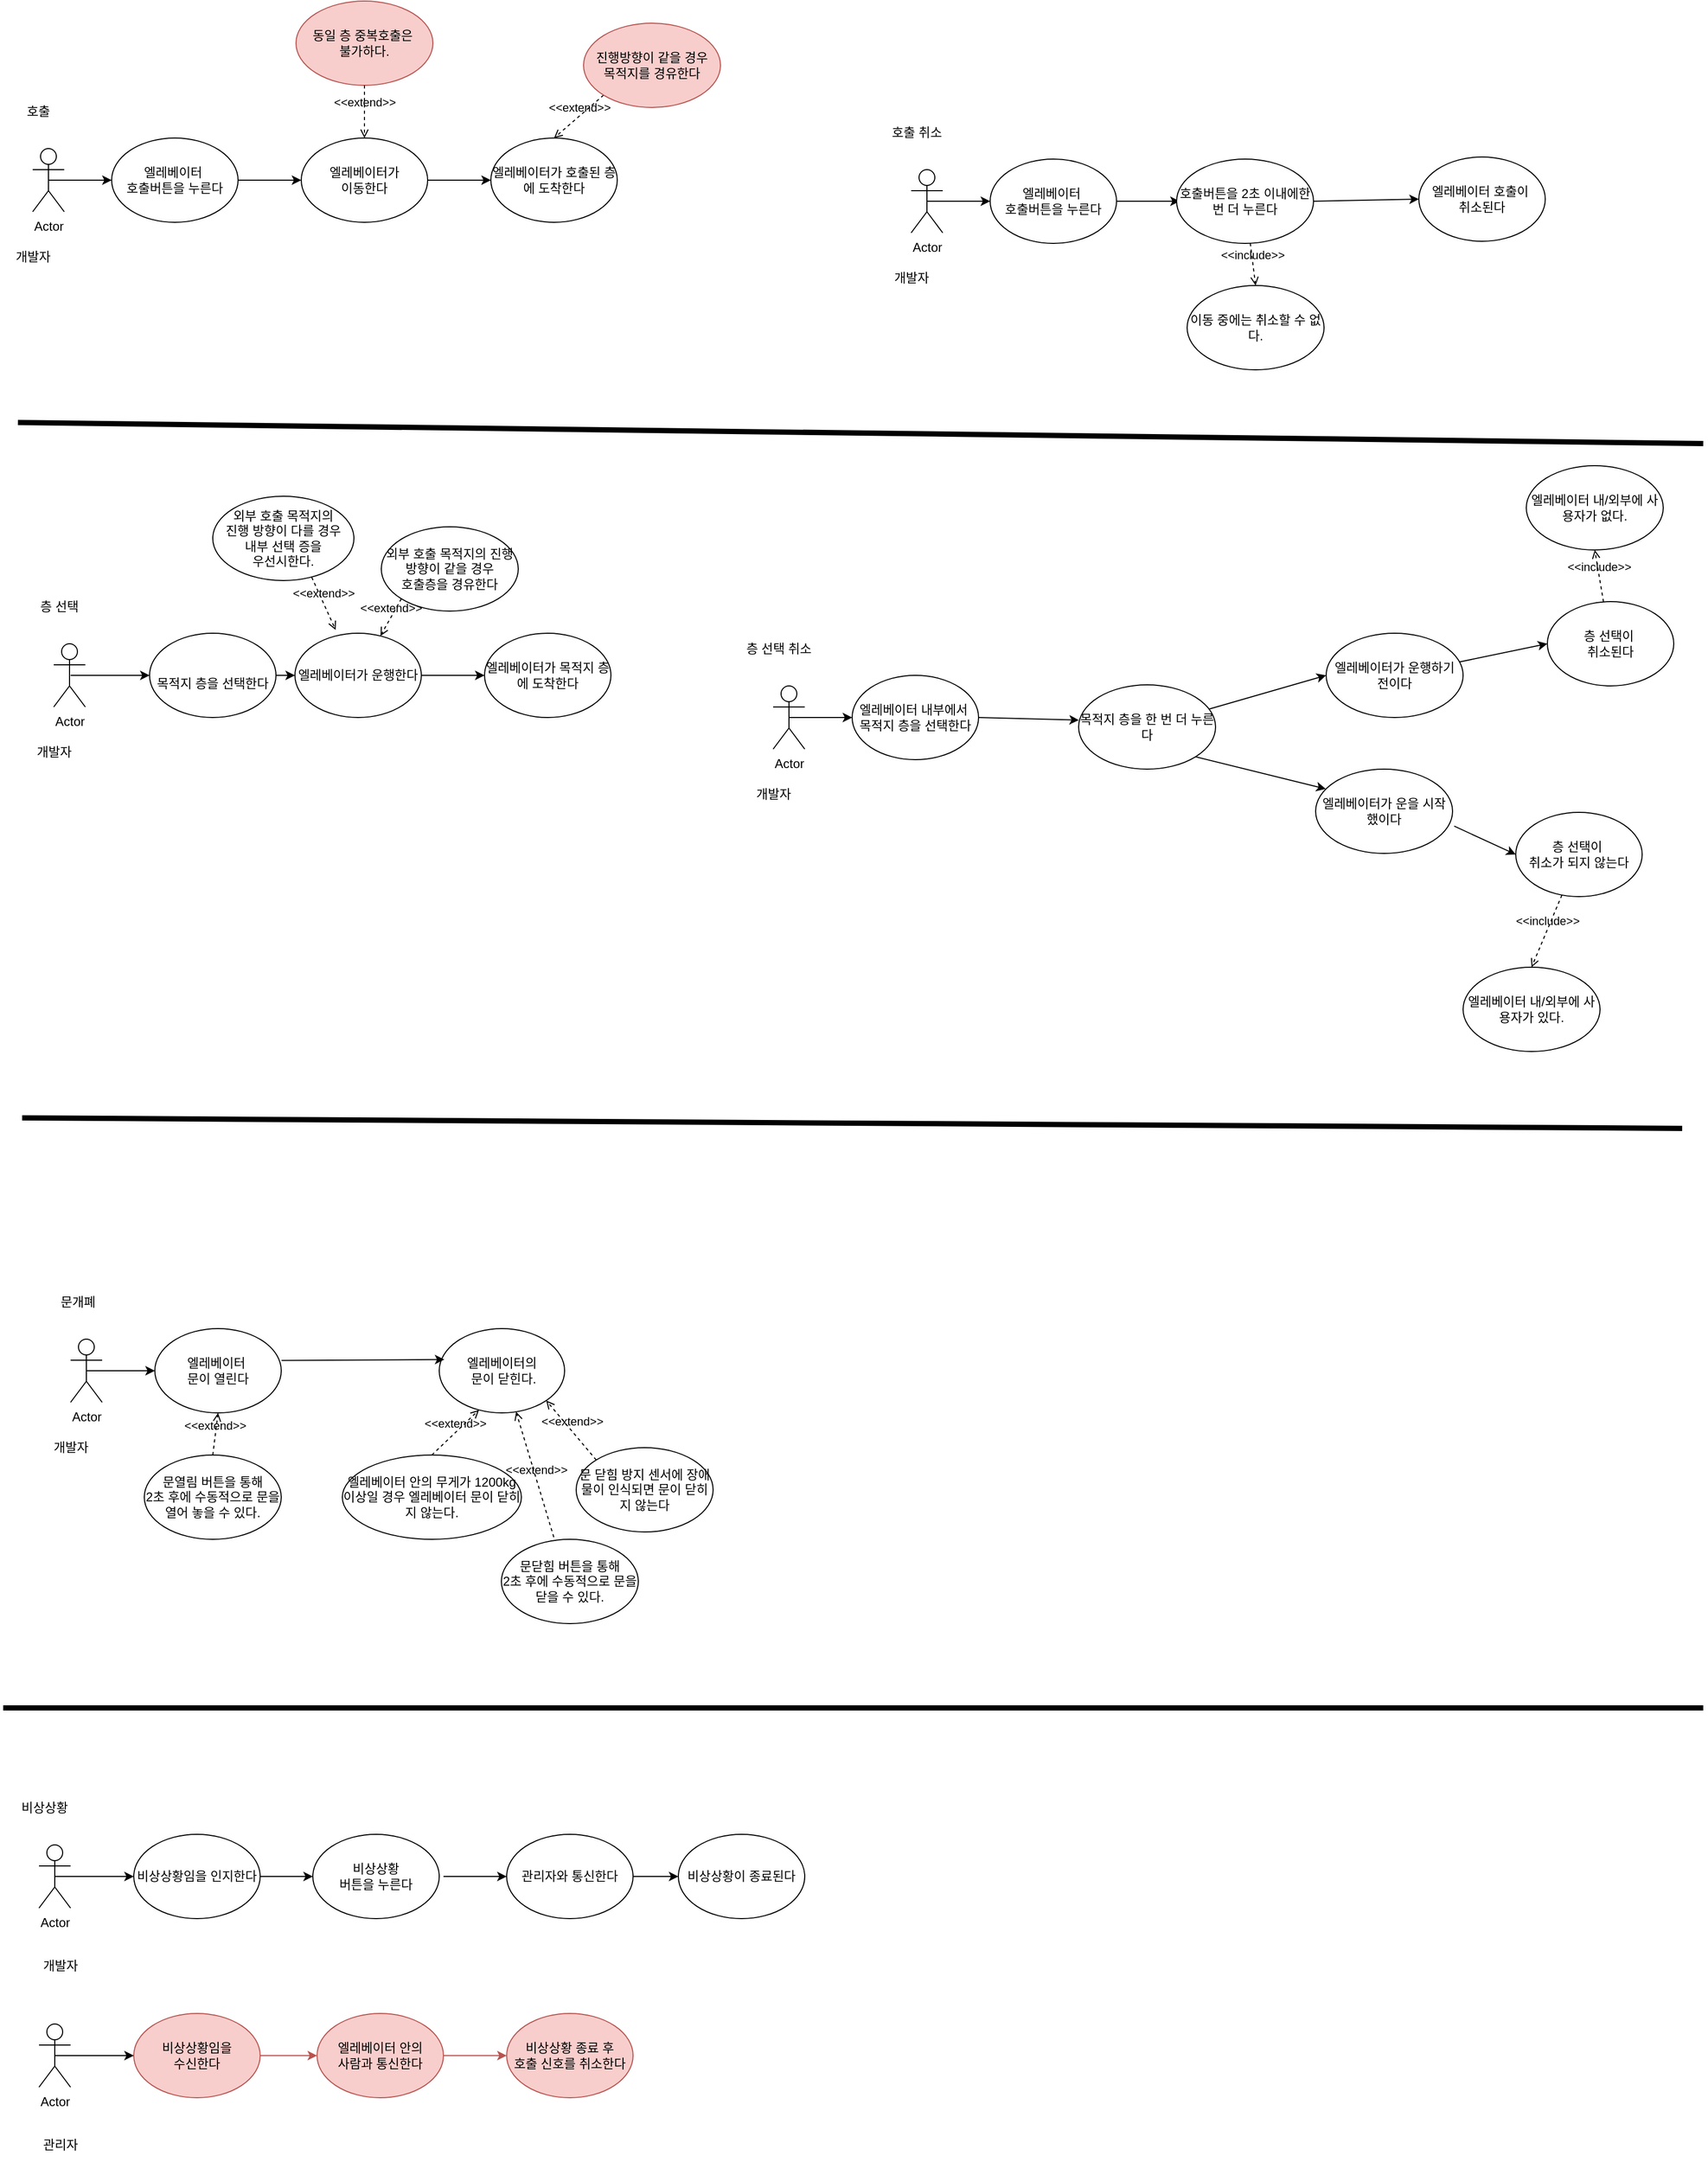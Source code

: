 <mxfile version="22.1.0" type="github" pages="3">
  <diagram id="w0qpV2vSeM4WsdXuYDvo" name="페이지-2">
    <mxGraphModel dx="825" dy="509" grid="1" gridSize="10" guides="1" tooltips="1" connect="1" arrows="1" fold="1" page="1" pageScale="1" pageWidth="827" pageHeight="1169" math="0" shadow="0">
      <root>
        <mxCell id="0" />
        <mxCell id="1" parent="0" />
        <mxCell id="iUZAVGl8YqMpMWCNluIf-1" value="Actor" style="shape=umlActor;verticalLabelPosition=bottom;verticalAlign=top;html=1;outlineConnect=0;" parent="1" vertex="1">
          <mxGeometry x="50" y="2010" width="30" height="60" as="geometry" />
        </mxCell>
        <mxCell id="iUZAVGl8YqMpMWCNluIf-4" value="비상상황" style="text;html=1;align=center;verticalAlign=middle;resizable=0;points=[];autosize=1;strokeColor=none;fillColor=none;" parent="1" vertex="1">
          <mxGeometry x="20" y="1960" width="70" height="30" as="geometry" />
        </mxCell>
        <mxCell id="BI4sslR2PnjQIPCocXP0-3" value="개발자" style="text;html=1;align=center;verticalAlign=middle;resizable=0;points=[];autosize=1;strokeColor=none;fillColor=none;" parent="1" vertex="1">
          <mxGeometry x="40" y="2110" width="60" height="30" as="geometry" />
        </mxCell>
        <mxCell id="BI4sslR2PnjQIPCocXP0-4" value="Actor" style="shape=umlActor;verticalLabelPosition=bottom;verticalAlign=top;html=1;outlineConnect=0;" parent="1" vertex="1">
          <mxGeometry x="44" y="400" width="30" height="60" as="geometry" />
        </mxCell>
        <mxCell id="BI4sslR2PnjQIPCocXP0-5" value="호출" style="text;html=1;align=center;verticalAlign=middle;resizable=0;points=[];autosize=1;strokeColor=none;fillColor=none;" parent="1" vertex="1">
          <mxGeometry x="24" y="350" width="50" height="30" as="geometry" />
        </mxCell>
        <mxCell id="BI4sslR2PnjQIPCocXP0-6" value="개발자" style="text;html=1;align=center;verticalAlign=middle;resizable=0;points=[];autosize=1;strokeColor=none;fillColor=none;" parent="1" vertex="1">
          <mxGeometry x="14" y="488" width="60" height="30" as="geometry" />
        </mxCell>
        <mxCell id="BI4sslR2PnjQIPCocXP0-7" value="Actor" style="shape=umlActor;verticalLabelPosition=bottom;verticalAlign=top;html=1;outlineConnect=0;" parent="1" vertex="1">
          <mxGeometry x="64" y="870" width="30" height="60" as="geometry" />
        </mxCell>
        <mxCell id="BI4sslR2PnjQIPCocXP0-8" value="층 선택" style="text;html=1;align=center;verticalAlign=middle;resizable=0;points=[];autosize=1;strokeColor=none;fillColor=none;" parent="1" vertex="1">
          <mxGeometry x="39" y="820" width="60" height="30" as="geometry" />
        </mxCell>
        <mxCell id="BI4sslR2PnjQIPCocXP0-9" value="개발자" style="text;html=1;align=center;verticalAlign=middle;resizable=0;points=[];autosize=1;strokeColor=none;fillColor=none;" parent="1" vertex="1">
          <mxGeometry x="34" y="958" width="60" height="30" as="geometry" />
        </mxCell>
        <mxCell id="BI4sslR2PnjQIPCocXP0-19" value="Actor" style="shape=umlActor;verticalLabelPosition=bottom;verticalAlign=top;html=1;outlineConnect=0;" parent="1" vertex="1">
          <mxGeometry x="80" y="1530" width="30" height="60" as="geometry" />
        </mxCell>
        <mxCell id="BI4sslR2PnjQIPCocXP0-20" value="&amp;nbsp;문개폐" style="text;html=1;align=center;verticalAlign=middle;resizable=0;points=[];autosize=1;strokeColor=none;fillColor=none;" parent="1" vertex="1">
          <mxGeometry x="55" y="1480" width="60" height="30" as="geometry" />
        </mxCell>
        <mxCell id="BI4sslR2PnjQIPCocXP0-21" value="개발자" style="text;html=1;align=center;verticalAlign=middle;resizable=0;points=[];autosize=1;strokeColor=none;fillColor=none;" parent="1" vertex="1">
          <mxGeometry x="50" y="1618" width="60" height="30" as="geometry" />
        </mxCell>
        <mxCell id="BI4sslR2PnjQIPCocXP0-22" value="엘레베이터&amp;nbsp;&lt;br&gt;호출버튼을 누른다" style="ellipse;whiteSpace=wrap;html=1;" parent="1" vertex="1">
          <mxGeometry x="119" y="390" width="120" height="80" as="geometry" />
        </mxCell>
        <mxCell id="BI4sslR2PnjQIPCocXP0-23" value="" style="endArrow=classic;html=1;rounded=0;exitX=0.5;exitY=0.5;exitDx=0;exitDy=0;exitPerimeter=0;entryX=0;entryY=0.5;entryDx=0;entryDy=0;" parent="1" source="BI4sslR2PnjQIPCocXP0-4" target="BI4sslR2PnjQIPCocXP0-22" edge="1">
          <mxGeometry width="50" height="50" relative="1" as="geometry">
            <mxPoint x="379" y="750" as="sourcePoint" />
            <mxPoint x="429" y="700" as="targetPoint" />
          </mxGeometry>
        </mxCell>
        <mxCell id="BI4sslR2PnjQIPCocXP0-24" value="엘레베이터가 &lt;br&gt;이동한다" style="ellipse;whiteSpace=wrap;html=1;" parent="1" vertex="1">
          <mxGeometry x="299" y="390" width="120" height="80" as="geometry" />
        </mxCell>
        <mxCell id="BI4sslR2PnjQIPCocXP0-25" value="" style="endArrow=classic;html=1;rounded=0;entryX=0;entryY=0.5;entryDx=0;entryDy=0;exitX=1;exitY=0.5;exitDx=0;exitDy=0;" parent="1" source="BI4sslR2PnjQIPCocXP0-22" target="BI4sslR2PnjQIPCocXP0-24" edge="1">
          <mxGeometry width="50" height="50" relative="1" as="geometry">
            <mxPoint x="239" y="430" as="sourcePoint" />
            <mxPoint x="609" y="700" as="targetPoint" />
          </mxGeometry>
        </mxCell>
        <mxCell id="BI4sslR2PnjQIPCocXP0-26" value="엘레베이터가 호출된 층에 도착한다" style="ellipse;whiteSpace=wrap;html=1;" parent="1" vertex="1">
          <mxGeometry x="479" y="390" width="120" height="80" as="geometry" />
        </mxCell>
        <mxCell id="BI4sslR2PnjQIPCocXP0-27" value="" style="endArrow=classic;html=1;rounded=0;entryX=0;entryY=0.5;entryDx=0;entryDy=0;exitX=1;exitY=0.5;exitDx=0;exitDy=0;" parent="1" source="BI4sslR2PnjQIPCocXP0-24" target="BI4sslR2PnjQIPCocXP0-26" edge="1">
          <mxGeometry width="50" height="50" relative="1" as="geometry">
            <mxPoint x="419" y="430" as="sourcePoint" />
            <mxPoint x="789" y="700" as="targetPoint" />
          </mxGeometry>
        </mxCell>
        <mxCell id="BI4sslR2PnjQIPCocXP0-34" value="&lt;br&gt;목적지 층을 선택한다" style="ellipse;whiteSpace=wrap;html=1;" parent="1" vertex="1">
          <mxGeometry x="155" y="860" width="120" height="80" as="geometry" />
        </mxCell>
        <mxCell id="BI4sslR2PnjQIPCocXP0-35" value="" style="endArrow=classic;html=1;rounded=0;entryX=0;entryY=0.5;entryDx=0;entryDy=0;" parent="1" target="BI4sslR2PnjQIPCocXP0-34" edge="1">
          <mxGeometry width="50" height="50" relative="1" as="geometry">
            <mxPoint x="80" y="900" as="sourcePoint" />
            <mxPoint x="449" y="1170" as="targetPoint" />
          </mxGeometry>
        </mxCell>
        <mxCell id="BI4sslR2PnjQIPCocXP0-36" value="엘레베이터&amp;nbsp;&lt;br&gt;문이 열린다" style="ellipse;whiteSpace=wrap;html=1;" parent="1" vertex="1">
          <mxGeometry x="160" y="1520" width="120" height="80" as="geometry" />
        </mxCell>
        <mxCell id="BI4sslR2PnjQIPCocXP0-37" value="" style="endArrow=classic;html=1;rounded=0;exitX=0.5;exitY=0.5;exitDx=0;exitDy=0;exitPerimeter=0;entryX=0;entryY=0.5;entryDx=0;entryDy=0;" parent="1" source="BI4sslR2PnjQIPCocXP0-19" target="BI4sslR2PnjQIPCocXP0-36" edge="1">
          <mxGeometry width="50" height="50" relative="1" as="geometry">
            <mxPoint x="100" y="1560" as="sourcePoint" />
            <mxPoint x="470" y="1830" as="targetPoint" />
          </mxGeometry>
        </mxCell>
        <mxCell id="BI4sslR2PnjQIPCocXP0-38" value="비상상황임을 인지한다" style="ellipse;whiteSpace=wrap;html=1;container=1;" parent="1" vertex="1">
          <mxGeometry x="140" y="2000" width="120" height="80" as="geometry">
            <mxRectangle x="140" y="2000" width="160" height="30" as="alternateBounds" />
          </mxGeometry>
        </mxCell>
        <mxCell id="BI4sslR2PnjQIPCocXP0-39" value="" style="endArrow=classic;html=1;rounded=0;exitX=0.5;exitY=0.5;exitDx=0;exitDy=0;exitPerimeter=0;entryX=0;entryY=0.5;entryDx=0;entryDy=0;" parent="1" source="iUZAVGl8YqMpMWCNluIf-1" target="BI4sslR2PnjQIPCocXP0-38" edge="1">
          <mxGeometry width="50" height="50" relative="1" as="geometry">
            <mxPoint x="70" y="2040" as="sourcePoint" />
            <mxPoint x="440" y="2310" as="targetPoint" />
          </mxGeometry>
        </mxCell>
        <mxCell id="BI4sslR2PnjQIPCocXP0-53" value="엘레베이터가 운행한다" style="ellipse;whiteSpace=wrap;html=1;" parent="1" vertex="1">
          <mxGeometry x="293" y="860" width="120" height="80" as="geometry" />
        </mxCell>
        <mxCell id="BI4sslR2PnjQIPCocXP0-54" value="" style="endArrow=classic;html=1;rounded=0;entryX=0;entryY=0.5;entryDx=0;entryDy=0;" parent="1" source="BI4sslR2PnjQIPCocXP0-34" target="BI4sslR2PnjQIPCocXP0-53" edge="1">
          <mxGeometry width="50" height="50" relative="1" as="geometry">
            <mxPoint x="233" y="900" as="sourcePoint" />
            <mxPoint x="603" y="1170" as="targetPoint" />
          </mxGeometry>
        </mxCell>
        <mxCell id="BI4sslR2PnjQIPCocXP0-55" value="엘레베이터가 목적지 층에 도착한다" style="ellipse;whiteSpace=wrap;html=1;" parent="1" vertex="1">
          <mxGeometry x="473" y="860" width="120" height="80" as="geometry" />
        </mxCell>
        <mxCell id="BI4sslR2PnjQIPCocXP0-56" value="" style="endArrow=classic;html=1;rounded=0;entryX=0;entryY=0.5;entryDx=0;entryDy=0;" parent="1" source="BI4sslR2PnjQIPCocXP0-53" target="BI4sslR2PnjQIPCocXP0-55" edge="1">
          <mxGeometry width="50" height="50" relative="1" as="geometry">
            <mxPoint x="414" y="900" as="sourcePoint" />
            <mxPoint x="783" y="1170" as="targetPoint" />
          </mxGeometry>
        </mxCell>
        <mxCell id="BI4sslR2PnjQIPCocXP0-59" value="" style="endArrow=none;html=1;rounded=0;strokeWidth=5;" parent="1" edge="1">
          <mxGeometry width="50" height="50" relative="1" as="geometry">
            <mxPoint x="34" y="1320" as="sourcePoint" />
            <mxPoint x="1610" y="1330" as="targetPoint" />
          </mxGeometry>
        </mxCell>
        <mxCell id="BI4sslR2PnjQIPCocXP0-60" value="" style="endArrow=none;html=1;rounded=0;strokeWidth=5;" parent="1" edge="1">
          <mxGeometry width="50" height="50" relative="1" as="geometry">
            <mxPoint x="30" y="660" as="sourcePoint" />
            <mxPoint x="1630" y="680" as="targetPoint" />
          </mxGeometry>
        </mxCell>
        <mxCell id="BI4sslR2PnjQIPCocXP0-63" value="엘레베이터의&lt;br&gt;&amp;nbsp;문이 닫힌다." style="ellipse;whiteSpace=wrap;html=1;" parent="1" vertex="1">
          <mxGeometry x="430" y="1520" width="119" height="80" as="geometry" />
        </mxCell>
        <mxCell id="BI4sslR2PnjQIPCocXP0-64" value="" style="endArrow=classic;html=1;rounded=0;exitX=1.002;exitY=0.378;exitDx=0;exitDy=0;exitPerimeter=0;entryX=0.041;entryY=0.367;entryDx=0;entryDy=0;entryPerimeter=0;" parent="1" source="BI4sslR2PnjQIPCocXP0-36" target="BI4sslR2PnjQIPCocXP0-63" edge="1">
          <mxGeometry width="50" height="50" relative="1" as="geometry">
            <mxPoint x="459" y="1560" as="sourcePoint" />
            <mxPoint x="510.5" y="1540" as="targetPoint" />
          </mxGeometry>
        </mxCell>
        <mxCell id="BI4sslR2PnjQIPCocXP0-68" value="엘레베이터 안의 무게가 1200kg 이상일 경우 엘레베이터 문이 닫히지 않는다." style="ellipse;whiteSpace=wrap;html=1;" parent="1" vertex="1">
          <mxGeometry x="338" y="1640" width="170" height="80" as="geometry" />
        </mxCell>
        <mxCell id="BI4sslR2PnjQIPCocXP0-69" value="" style="endArrow=none;html=1;rounded=0;strokeWidth=5;" parent="1" edge="1">
          <mxGeometry width="50" height="50" relative="1" as="geometry">
            <mxPoint x="16" y="1880" as="sourcePoint" />
            <mxPoint x="1630" y="1880" as="targetPoint" />
          </mxGeometry>
        </mxCell>
        <mxCell id="dQ5gDQTMDjGnMP2RlBHO-4" value="문 닫힘 방지 센서에 장애물이 인식되면 문이 닫히지 않는다" style="ellipse;whiteSpace=wrap;html=1;" parent="1" vertex="1">
          <mxGeometry x="560" y="1633" width="130" height="80" as="geometry" />
        </mxCell>
        <mxCell id="dQ5gDQTMDjGnMP2RlBHO-5" value="&amp;lt;&amp;lt;extend&amp;gt;&amp;gt;" style="html=1;verticalAlign=bottom;labelBackgroundColor=none;endArrow=open;endFill=0;dashed=1;rounded=0;exitX=0;exitY=1;exitDx=0;exitDy=0;entryX=0.5;entryY=0;entryDx=0;entryDy=0;" parent="1" source="dQ5gDQTMDjGnMP2RlBHO-6" target="BI4sslR2PnjQIPCocXP0-26" edge="1">
          <mxGeometry x="-0.003" width="160" relative="1" as="geometry">
            <mxPoint x="647" y="531" as="sourcePoint" />
            <mxPoint x="539" y="260" as="targetPoint" />
            <mxPoint as="offset" />
          </mxGeometry>
        </mxCell>
        <mxCell id="dQ5gDQTMDjGnMP2RlBHO-6" value="진행방향이 같을 경우&lt;br&gt;목적지를 경유한다" style="ellipse;whiteSpace=wrap;html=1;fillColor=#f8cecc;strokeColor=#b85450;" parent="1" vertex="1">
          <mxGeometry x="567" y="281" width="130" height="80" as="geometry" />
        </mxCell>
        <mxCell id="dQ5gDQTMDjGnMP2RlBHO-10" value="동일 층 중복호출은&amp;nbsp;&lt;br&gt;불가하다." style="ellipse;whiteSpace=wrap;html=1;fillColor=#f8cecc;strokeColor=#b85450;" parent="1" vertex="1">
          <mxGeometry x="294" y="260" width="130" height="80" as="geometry" />
        </mxCell>
        <mxCell id="GkXkpYNnUR_8SivHDrM--4" value="Actor" style="shape=umlActor;verticalLabelPosition=bottom;verticalAlign=top;html=1;outlineConnect=0;" parent="1" vertex="1">
          <mxGeometry x="747" y="910" width="30" height="60" as="geometry" />
        </mxCell>
        <mxCell id="GkXkpYNnUR_8SivHDrM--5" value="층 선택 취소" style="text;html=1;align=center;verticalAlign=middle;resizable=0;points=[];autosize=1;strokeColor=none;fillColor=none;" parent="1" vertex="1">
          <mxGeometry x="707" y="860" width="90" height="30" as="geometry" />
        </mxCell>
        <mxCell id="GkXkpYNnUR_8SivHDrM--6" value="개발자" style="text;html=1;align=center;verticalAlign=middle;resizable=0;points=[];autosize=1;strokeColor=none;fillColor=none;" parent="1" vertex="1">
          <mxGeometry x="717" y="998" width="60" height="30" as="geometry" />
        </mxCell>
        <mxCell id="GkXkpYNnUR_8SivHDrM--7" value="엘레베이터 내부에서&amp;nbsp;&lt;br&gt;목적지 층을 선택한다" style="ellipse;whiteSpace=wrap;html=1;" parent="1" vertex="1">
          <mxGeometry x="822" y="900" width="120" height="80" as="geometry" />
        </mxCell>
        <mxCell id="GkXkpYNnUR_8SivHDrM--8" value="" style="endArrow=classic;html=1;rounded=0;entryX=0;entryY=0.5;entryDx=0;entryDy=0;exitX=0.5;exitY=0.5;exitDx=0;exitDy=0;exitPerimeter=0;" parent="1" source="GkXkpYNnUR_8SivHDrM--4" target="GkXkpYNnUR_8SivHDrM--7" edge="1">
          <mxGeometry width="50" height="50" relative="1" as="geometry">
            <mxPoint x="762" y="940" as="sourcePoint" />
            <mxPoint x="1132" y="1210" as="targetPoint" />
          </mxGeometry>
        </mxCell>
        <mxCell id="GkXkpYNnUR_8SivHDrM--13" value="층 선택이&amp;nbsp;&lt;br&gt;취소된다" style="ellipse;whiteSpace=wrap;html=1;" parent="1" vertex="1">
          <mxGeometry x="1482" y="830" width="120" height="80" as="geometry" />
        </mxCell>
        <mxCell id="GkXkpYNnUR_8SivHDrM--21" value="" style="endArrow=classic;html=1;rounded=0;entryX=0;entryY=0.5;entryDx=0;entryDy=0;" parent="1" source="GkXkpYNnUR_8SivHDrM--12" target="GkXkpYNnUR_8SivHDrM--13" edge="1">
          <mxGeometry width="50" height="50" relative="1" as="geometry">
            <mxPoint x="1332" y="950" as="sourcePoint" />
            <mxPoint x="1452" y="952" as="targetPoint" />
          </mxGeometry>
        </mxCell>
        <mxCell id="GkXkpYNnUR_8SivHDrM--23" value="Actor" style="shape=umlActor;verticalLabelPosition=bottom;verticalAlign=top;html=1;outlineConnect=0;" parent="1" vertex="1">
          <mxGeometry x="878" y="420" width="30" height="60" as="geometry" />
        </mxCell>
        <mxCell id="GkXkpYNnUR_8SivHDrM--24" value="호출 취소" style="text;html=1;align=center;verticalAlign=middle;resizable=0;points=[];autosize=1;strokeColor=none;fillColor=none;" parent="1" vertex="1">
          <mxGeometry x="848" y="370" width="70" height="30" as="geometry" />
        </mxCell>
        <mxCell id="GkXkpYNnUR_8SivHDrM--25" value="개발자" style="text;html=1;align=center;verticalAlign=middle;resizable=0;points=[];autosize=1;strokeColor=none;fillColor=none;" parent="1" vertex="1">
          <mxGeometry x="848" y="508" width="60" height="30" as="geometry" />
        </mxCell>
        <mxCell id="GkXkpYNnUR_8SivHDrM--26" value="엘레베이터&amp;nbsp;&lt;br&gt;호출버튼을 누른다" style="ellipse;whiteSpace=wrap;html=1;" parent="1" vertex="1">
          <mxGeometry x="953" y="410" width="120" height="80" as="geometry" />
        </mxCell>
        <mxCell id="GkXkpYNnUR_8SivHDrM--27" value="" style="endArrow=classic;html=1;rounded=0;exitX=0.5;exitY=0.5;exitDx=0;exitDy=0;exitPerimeter=0;entryX=0;entryY=0.5;entryDx=0;entryDy=0;" parent="1" source="GkXkpYNnUR_8SivHDrM--23" target="GkXkpYNnUR_8SivHDrM--26" edge="1">
          <mxGeometry width="50" height="50" relative="1" as="geometry">
            <mxPoint x="1213" y="770" as="sourcePoint" />
            <mxPoint x="1263" y="720" as="targetPoint" />
          </mxGeometry>
        </mxCell>
        <mxCell id="GkXkpYNnUR_8SivHDrM--29" value="" style="endArrow=classic;html=1;rounded=0;entryX=0;entryY=0.5;entryDx=0;entryDy=0;exitX=1;exitY=0.5;exitDx=0;exitDy=0;" parent="1" source="GkXkpYNnUR_8SivHDrM--26" edge="1">
          <mxGeometry width="50" height="50" relative="1" as="geometry">
            <mxPoint x="1073" y="450" as="sourcePoint" />
            <mxPoint x="1133" y="450" as="targetPoint" />
          </mxGeometry>
        </mxCell>
        <mxCell id="GkXkpYNnUR_8SivHDrM--35" value="호출버튼을 2초 이내에한 번 더 누른다" style="ellipse;whiteSpace=wrap;html=1;" parent="1" vertex="1">
          <mxGeometry x="1130" y="410" width="130" height="80" as="geometry" />
        </mxCell>
        <mxCell id="GkXkpYNnUR_8SivHDrM--36" value="엘레베이터 호출이&amp;nbsp;&lt;br&gt;취소된다" style="ellipse;whiteSpace=wrap;html=1;" parent="1" vertex="1">
          <mxGeometry x="1360" y="408" width="120" height="80" as="geometry" />
        </mxCell>
        <mxCell id="GkXkpYNnUR_8SivHDrM--41" value="" style="endArrow=classic;html=1;rounded=0;entryX=0;entryY=0.5;entryDx=0;entryDy=0;exitX=1;exitY=0.5;exitDx=0;exitDy=0;" parent="1" source="GkXkpYNnUR_8SivHDrM--35" target="GkXkpYNnUR_8SivHDrM--36" edge="1">
          <mxGeometry width="50" height="50" relative="1" as="geometry">
            <mxPoint x="1083" y="460" as="sourcePoint" />
            <mxPoint x="1143" y="460" as="targetPoint" />
          </mxGeometry>
        </mxCell>
        <mxCell id="GkXkpYNnUR_8SivHDrM--42" value="&amp;lt;&amp;lt;include&amp;gt;&amp;gt;" style="html=1;verticalAlign=bottom;labelBackgroundColor=none;endArrow=open;endFill=0;dashed=1;rounded=0;entryX=0.5;entryY=0;entryDx=0;entryDy=0;" parent="1" source="GkXkpYNnUR_8SivHDrM--35" target="GkXkpYNnUR_8SivHDrM--43" edge="1">
          <mxGeometry width="160" relative="1" as="geometry">
            <mxPoint x="1154" y="710" as="sourcePoint" />
            <mxPoint x="1194" y="620" as="targetPoint" />
          </mxGeometry>
        </mxCell>
        <mxCell id="GkXkpYNnUR_8SivHDrM--43" value="이동 중에는 취소할 수 없다." style="ellipse;whiteSpace=wrap;html=1;" parent="1" vertex="1">
          <mxGeometry x="1140" y="530" width="130" height="80" as="geometry" />
        </mxCell>
        <mxCell id="eeaVG3Z3IK_SmW4lEbgf-8" value="&amp;lt;&amp;lt;extend&amp;gt;&amp;gt;" style="html=1;verticalAlign=bottom;labelBackgroundColor=none;endArrow=open;endFill=0;dashed=1;rounded=0;exitX=0.701;exitY=0.961;exitDx=0;exitDy=0;entryX=0.322;entryY=-0.039;entryDx=0;entryDy=0;entryPerimeter=0;exitPerimeter=0;" parent="1" source="eeaVG3Z3IK_SmW4lEbgf-9" target="BI4sslR2PnjQIPCocXP0-53" edge="1">
          <mxGeometry x="-0.029" width="160" relative="1" as="geometry">
            <mxPoint x="293" y="990" as="sourcePoint" />
            <mxPoint x="223" y="860" as="targetPoint" />
            <Array as="points" />
            <mxPoint as="offset" />
          </mxGeometry>
        </mxCell>
        <mxCell id="eeaVG3Z3IK_SmW4lEbgf-9" value="외부 호출 목적지의 &lt;br&gt;진행 방향이 다를 경우 &lt;br&gt;내부&amp;nbsp;선택 증을 &lt;br&gt;우선시한다." style="ellipse;whiteSpace=wrap;html=1;" parent="1" vertex="1">
          <mxGeometry x="215" y="730" width="134" height="80" as="geometry" />
        </mxCell>
        <mxCell id="eeaVG3Z3IK_SmW4lEbgf-12" value="&amp;lt;&amp;lt;extend&amp;gt;&amp;gt;" style="html=1;verticalAlign=bottom;labelBackgroundColor=none;endArrow=open;endFill=0;dashed=1;rounded=0;exitX=0;exitY=1;exitDx=0;exitDy=0;" parent="1" source="eeaVG3Z3IK_SmW4lEbgf-13" target="BI4sslR2PnjQIPCocXP0-53" edge="1">
          <mxGeometry width="160" relative="1" as="geometry">
            <mxPoint x="463" y="990" as="sourcePoint" />
            <mxPoint x="393" y="860" as="targetPoint" />
            <Array as="points" />
          </mxGeometry>
        </mxCell>
        <mxCell id="eeaVG3Z3IK_SmW4lEbgf-13" value="외부 호출 목적지의 진행방향이 같을 경우&lt;br&gt;호출층을 경유한다" style="ellipse;whiteSpace=wrap;html=1;" parent="1" vertex="1">
          <mxGeometry x="375" y="759" width="130" height="80" as="geometry" />
        </mxCell>
        <mxCell id="eeaVG3Z3IK_SmW4lEbgf-14" value="층 선택이&amp;nbsp;&lt;br&gt;취소가 되지 않는다" style="ellipse;whiteSpace=wrap;html=1;" parent="1" vertex="1">
          <mxGeometry x="1452" y="1030" width="120" height="80" as="geometry" />
        </mxCell>
        <mxCell id="eeaVG3Z3IK_SmW4lEbgf-15" value="" style="endArrow=classic;html=1;rounded=0;exitX=1.012;exitY=0.676;exitDx=0;exitDy=0;entryX=0;entryY=0.5;entryDx=0;entryDy=0;exitPerimeter=0;" parent="1" source="eeaVG3Z3IK_SmW4lEbgf-27" target="eeaVG3Z3IK_SmW4lEbgf-14" edge="1">
          <mxGeometry width="50" height="50" relative="1" as="geometry">
            <mxPoint x="1342" y="1089" as="sourcePoint" />
            <mxPoint x="1462" y="1083" as="targetPoint" />
          </mxGeometry>
        </mxCell>
        <mxCell id="eeaVG3Z3IK_SmW4lEbgf-16" value="엘레베이터 내/외부에 사용자가 없다." style="ellipse;whiteSpace=wrap;html=1;" parent="1" vertex="1">
          <mxGeometry x="1462" y="701" width="130" height="80" as="geometry" />
        </mxCell>
        <mxCell id="eeaVG3Z3IK_SmW4lEbgf-17" value="&amp;lt;&amp;lt;include&amp;gt;&amp;gt;" style="html=1;verticalAlign=bottom;labelBackgroundColor=none;endArrow=open;endFill=0;dashed=1;rounded=0;entryX=0.5;entryY=1;entryDx=0;entryDy=0;" parent="1" source="GkXkpYNnUR_8SivHDrM--13" target="eeaVG3Z3IK_SmW4lEbgf-16" edge="1">
          <mxGeometry x="-0.019" width="160" relative="1" as="geometry">
            <mxPoint x="1552" y="631.0" as="sourcePoint" />
            <mxPoint x="1347" y="1256" as="targetPoint" />
            <Array as="points" />
            <mxPoint as="offset" />
          </mxGeometry>
        </mxCell>
        <mxCell id="eeaVG3Z3IK_SmW4lEbgf-19" value="엘레베이터 내/외부에 사용자가 있다." style="ellipse;whiteSpace=wrap;html=1;" parent="1" vertex="1">
          <mxGeometry x="1402" y="1177" width="130" height="80" as="geometry" />
        </mxCell>
        <mxCell id="eeaVG3Z3IK_SmW4lEbgf-20" value="&amp;lt;&amp;lt;include&amp;gt;&amp;gt;" style="html=1;verticalAlign=bottom;labelBackgroundColor=none;endArrow=open;endFill=0;dashed=1;rounded=0;entryX=0.5;entryY=0;entryDx=0;entryDy=0;" parent="1" source="eeaVG3Z3IK_SmW4lEbgf-14" target="eeaVG3Z3IK_SmW4lEbgf-19" edge="1">
          <mxGeometry x="-0.019" width="160" relative="1" as="geometry">
            <mxPoint x="1496" y="1294" as="sourcePoint" />
            <mxPoint x="1487" y="1165.0" as="targetPoint" />
            <Array as="points" />
            <mxPoint as="offset" />
          </mxGeometry>
        </mxCell>
        <mxCell id="eeaVG3Z3IK_SmW4lEbgf-25" value="" style="endArrow=classic;html=1;rounded=0;entryX=0.002;entryY=0.418;entryDx=0;entryDy=0;exitX=1;exitY=0.5;exitDx=0;exitDy=0;entryPerimeter=0;" parent="1" source="GkXkpYNnUR_8SivHDrM--7" target="eeaVG3Z3IK_SmW4lEbgf-24" edge="1">
          <mxGeometry width="50" height="50" relative="1" as="geometry">
            <mxPoint x="942" y="940" as="sourcePoint" />
            <mxPoint x="1282" y="943" as="targetPoint" />
          </mxGeometry>
        </mxCell>
        <mxCell id="eeaVG3Z3IK_SmW4lEbgf-24" value="목적지 층을 한 번 더 누른다" style="ellipse;whiteSpace=wrap;html=1;" parent="1" vertex="1">
          <mxGeometry x="1037" y="909" width="130" height="80" as="geometry" />
        </mxCell>
        <mxCell id="eeaVG3Z3IK_SmW4lEbgf-26" value="" style="endArrow=classic;html=1;rounded=0;entryX=0;entryY=0.5;entryDx=0;entryDy=0;" parent="1" source="eeaVG3Z3IK_SmW4lEbgf-24" target="GkXkpYNnUR_8SivHDrM--12" edge="1">
          <mxGeometry width="50" height="50" relative="1" as="geometry">
            <mxPoint x="1165" y="938" as="sourcePoint" />
            <mxPoint x="1562" y="869" as="targetPoint" />
          </mxGeometry>
        </mxCell>
        <mxCell id="GkXkpYNnUR_8SivHDrM--12" value="엘레베이터가 운행하기 전이다" style="ellipse;whiteSpace=wrap;html=1;" parent="1" vertex="1">
          <mxGeometry x="1272" y="860" width="130" height="80" as="geometry" />
        </mxCell>
        <mxCell id="eeaVG3Z3IK_SmW4lEbgf-28" value="" style="endArrow=classic;html=1;rounded=0;exitX=1;exitY=1;exitDx=0;exitDy=0;entryX=0.074;entryY=0.235;entryDx=0;entryDy=0;entryPerimeter=0;" parent="1" source="eeaVG3Z3IK_SmW4lEbgf-24" target="eeaVG3Z3IK_SmW4lEbgf-27" edge="1">
          <mxGeometry width="50" height="50" relative="1" as="geometry">
            <mxPoint x="1148" y="977" as="sourcePoint" />
            <mxPoint x="1552" y="1070" as="targetPoint" />
          </mxGeometry>
        </mxCell>
        <mxCell id="eeaVG3Z3IK_SmW4lEbgf-27" value="엘레베이터가 운을 시작했이다" style="ellipse;whiteSpace=wrap;html=1;" parent="1" vertex="1">
          <mxGeometry x="1262" y="989" width="130" height="80" as="geometry" />
        </mxCell>
        <mxCell id="eeaVG3Z3IK_SmW4lEbgf-41" value="문열림 버튼을 통해&lt;br&gt;2초 후에 수동적으로 문을 열어 놓을 수 있다." style="ellipse;whiteSpace=wrap;html=1;" parent="1" vertex="1">
          <mxGeometry x="150" y="1640" width="130" height="80" as="geometry" />
        </mxCell>
        <mxCell id="eeaVG3Z3IK_SmW4lEbgf-48" value="" style="endArrow=classic;html=1;rounded=0;entryX=0;entryY=0.5;entryDx=0;entryDy=0;" parent="1" source="BI4sslR2PnjQIPCocXP0-38" target="BI4sslR2PnjQIPCocXP0-76" edge="1">
          <mxGeometry width="50" height="50" relative="1" as="geometry">
            <mxPoint x="260" y="2040" as="sourcePoint" />
            <mxPoint x="520" y="2040" as="targetPoint" />
            <Array as="points" />
          </mxGeometry>
        </mxCell>
        <mxCell id="BI4sslR2PnjQIPCocXP0-76" value="비상상황&lt;br&gt;버튼을 누른다" style="ellipse;whiteSpace=wrap;html=1;container=1;" parent="1" vertex="1">
          <mxGeometry x="310" y="2000" width="120" height="80" as="geometry">
            <mxRectangle x="319" y="1200" width="120" height="40" as="alternateBounds" />
          </mxGeometry>
        </mxCell>
        <mxCell id="eeaVG3Z3IK_SmW4lEbgf-49" value="Actor" style="shape=umlActor;verticalLabelPosition=bottom;verticalAlign=top;html=1;outlineConnect=0;" parent="1" vertex="1">
          <mxGeometry x="50" y="2180" width="30" height="60" as="geometry" />
        </mxCell>
        <mxCell id="eeaVG3Z3IK_SmW4lEbgf-50" value="관리자" style="text;html=1;align=center;verticalAlign=middle;resizable=0;points=[];autosize=1;strokeColor=none;fillColor=none;" parent="1" vertex="1">
          <mxGeometry x="40" y="2280" width="60" height="30" as="geometry" />
        </mxCell>
        <mxCell id="eeaVG3Z3IK_SmW4lEbgf-51" value="비상상황임을 &lt;br&gt;수신한다" style="ellipse;whiteSpace=wrap;html=1;container=1;fillColor=#f8cecc;strokeColor=#b85450;" parent="1" vertex="1">
          <mxGeometry x="140" y="2170" width="120" height="80" as="geometry">
            <mxRectangle x="120" y="1210" width="160" height="30" as="alternateBounds" />
          </mxGeometry>
        </mxCell>
        <mxCell id="eeaVG3Z3IK_SmW4lEbgf-52" value="" style="endArrow=classic;html=1;rounded=0;exitX=0.5;exitY=0.5;exitDx=0;exitDy=0;exitPerimeter=0;entryX=0;entryY=0.5;entryDx=0;entryDy=0;" parent="1" source="eeaVG3Z3IK_SmW4lEbgf-49" target="eeaVG3Z3IK_SmW4lEbgf-51" edge="1">
          <mxGeometry width="50" height="50" relative="1" as="geometry">
            <mxPoint x="70" y="2210" as="sourcePoint" />
            <mxPoint x="440" y="2480" as="targetPoint" />
          </mxGeometry>
        </mxCell>
        <mxCell id="eeaVG3Z3IK_SmW4lEbgf-53" value="" style="endArrow=classic;html=1;rounded=0;entryX=0;entryY=0.5;entryDx=0;entryDy=0;exitX=1;exitY=0.5;exitDx=0;exitDy=0;fillColor=#f8cecc;strokeColor=#b85450;" parent="1" source="eeaVG3Z3IK_SmW4lEbgf-51" target="eeaVG3Z3IK_SmW4lEbgf-54" edge="1">
          <mxGeometry width="50" height="50" relative="1" as="geometry">
            <mxPoint x="264" y="2210" as="sourcePoint" />
            <mxPoint x="524" y="2210" as="targetPoint" />
            <Array as="points">
              <mxPoint x="290" y="2210" />
            </Array>
          </mxGeometry>
        </mxCell>
        <mxCell id="eeaVG3Z3IK_SmW4lEbgf-54" value="엘레베이터 안의 &lt;br&gt;사람과 통신한다" style="ellipse;whiteSpace=wrap;html=1;container=1;fillColor=#f8cecc;strokeColor=#b85450;" parent="1" vertex="1">
          <mxGeometry x="314" y="2170" width="120" height="80" as="geometry">
            <mxRectangle x="319" y="1200" width="120" height="40" as="alternateBounds" />
          </mxGeometry>
        </mxCell>
        <mxCell id="eeaVG3Z3IK_SmW4lEbgf-55" value="" style="endArrow=classic;html=1;rounded=0;entryX=0;entryY=0.5;entryDx=0;entryDy=0;exitX=1;exitY=0.5;exitDx=0;exitDy=0;fillColor=#f8cecc;strokeColor=#b85450;" parent="1" source="eeaVG3Z3IK_SmW4lEbgf-54" target="eeaVG3Z3IK_SmW4lEbgf-56" edge="1">
          <mxGeometry width="50" height="50" relative="1" as="geometry">
            <mxPoint x="440" y="2210" as="sourcePoint" />
            <mxPoint x="704" y="2210" as="targetPoint" />
            <Array as="points">
              <mxPoint x="470" y="2210" />
            </Array>
          </mxGeometry>
        </mxCell>
        <mxCell id="eeaVG3Z3IK_SmW4lEbgf-56" value="비상상황 종료 후&lt;br&gt;호출 신호를 취소한다" style="ellipse;whiteSpace=wrap;html=1;container=1;fillColor=#f8cecc;strokeColor=#b85450;" parent="1" vertex="1">
          <mxGeometry x="494" y="2170" width="120" height="80" as="geometry">
            <mxRectangle x="319" y="1200" width="120" height="40" as="alternateBounds" />
          </mxGeometry>
        </mxCell>
        <mxCell id="eeaVG3Z3IK_SmW4lEbgf-59" value="&amp;lt;&amp;lt;extend&amp;gt;&amp;gt;" style="html=1;verticalAlign=bottom;labelBackgroundColor=none;endArrow=open;endFill=0;dashed=1;rounded=0;exitX=0.5;exitY=1;exitDx=0;exitDy=0;entryX=0.5;entryY=0;entryDx=0;entryDy=0;" parent="1" source="dQ5gDQTMDjGnMP2RlBHO-10" target="BI4sslR2PnjQIPCocXP0-24" edge="1">
          <mxGeometry width="160" relative="1" as="geometry">
            <mxPoint x="520" y="580" as="sourcePoint" />
            <mxPoint x="470" y="410" as="targetPoint" />
            <Array as="points" />
          </mxGeometry>
        </mxCell>
        <mxCell id="eeaVG3Z3IK_SmW4lEbgf-62" value="" style="endArrow=classic;html=1;rounded=0;entryX=0;entryY=0.5;entryDx=0;entryDy=0;exitX=1;exitY=0.5;exitDx=0;exitDy=0;" parent="1" target="eeaVG3Z3IK_SmW4lEbgf-63" edge="1">
          <mxGeometry width="50" height="50" relative="1" as="geometry">
            <mxPoint x="434" y="2040" as="sourcePoint" />
            <mxPoint x="704" y="2040" as="targetPoint" />
            <Array as="points">
              <mxPoint x="470" y="2040" />
            </Array>
          </mxGeometry>
        </mxCell>
        <mxCell id="IrHm6PG-35dF3jIwEb75-2" value="" style="edgeStyle=orthogonalEdgeStyle;rounded=0;orthogonalLoop=1;jettySize=auto;html=1;" parent="1" source="eeaVG3Z3IK_SmW4lEbgf-63" target="IrHm6PG-35dF3jIwEb75-1" edge="1">
          <mxGeometry relative="1" as="geometry" />
        </mxCell>
        <mxCell id="eeaVG3Z3IK_SmW4lEbgf-63" value="관리자와 통신한다" style="ellipse;whiteSpace=wrap;html=1;container=1;" parent="1" vertex="1">
          <mxGeometry x="494" y="2000" width="120" height="80" as="geometry">
            <mxRectangle x="319" y="1200" width="120" height="40" as="alternateBounds" />
          </mxGeometry>
        </mxCell>
        <mxCell id="eeaVG3Z3IK_SmW4lEbgf-64" value="&amp;lt;&amp;lt;extend&amp;gt;&amp;gt;" style="html=1;verticalAlign=bottom;labelBackgroundColor=none;endArrow=open;endFill=0;dashed=1;rounded=0;exitX=0.5;exitY=0;exitDx=0;exitDy=0;entryX=0.5;entryY=1;entryDx=0;entryDy=0;" parent="1" source="eeaVG3Z3IK_SmW4lEbgf-41" target="BI4sslR2PnjQIPCocXP0-36" edge="1">
          <mxGeometry x="-0.029" width="160" relative="1" as="geometry">
            <mxPoint x="175.281" y="1646.521" as="sourcePoint" />
            <mxPoint x="224.71" y="1600" as="targetPoint" />
            <Array as="points" />
            <mxPoint as="offset" />
          </mxGeometry>
        </mxCell>
        <mxCell id="eeaVG3Z3IK_SmW4lEbgf-65" value="&amp;lt;&amp;lt;extend&amp;gt;&amp;gt;" style="html=1;verticalAlign=bottom;labelBackgroundColor=none;endArrow=open;endFill=0;dashed=1;rounded=0;exitX=0.5;exitY=0;exitDx=0;exitDy=0;entryX=0.317;entryY=0.965;entryDx=0;entryDy=0;entryPerimeter=0;" parent="1" source="BI4sslR2PnjQIPCocXP0-68" target="BI4sslR2PnjQIPCocXP0-63" edge="1">
          <mxGeometry x="-0.029" width="160" relative="1" as="geometry">
            <mxPoint x="230" y="1610" as="sourcePoint" />
            <mxPoint x="520" y="1460" as="targetPoint" />
            <Array as="points" />
            <mxPoint as="offset" />
          </mxGeometry>
        </mxCell>
        <mxCell id="eeaVG3Z3IK_SmW4lEbgf-66" value="&amp;lt;&amp;lt;extend&amp;gt;&amp;gt;" style="html=1;verticalAlign=bottom;labelBackgroundColor=none;endArrow=open;endFill=0;dashed=1;rounded=0;entryX=0.613;entryY=0.986;entryDx=0;entryDy=0;entryPerimeter=0;exitX=0.396;exitY=0.047;exitDx=0;exitDy=0;exitPerimeter=0;" parent="1" source="eeaVG3Z3IK_SmW4lEbgf-68" target="BI4sslR2PnjQIPCocXP0-63" edge="1">
          <mxGeometry x="-0.028" width="160" relative="1" as="geometry">
            <mxPoint x="580" y="1861.667" as="sourcePoint" />
            <mxPoint x="433" y="1650" as="targetPoint" />
            <Array as="points" />
            <mxPoint as="offset" />
          </mxGeometry>
        </mxCell>
        <mxCell id="eeaVG3Z3IK_SmW4lEbgf-68" value="문닫힘 버튼을 통해&lt;br&gt;2초 후에 수동적으로 문을 닫을 수 있다." style="ellipse;whiteSpace=wrap;html=1;" parent="1" vertex="1">
          <mxGeometry x="489" y="1720" width="130" height="80" as="geometry" />
        </mxCell>
        <mxCell id="eeaVG3Z3IK_SmW4lEbgf-69" value="&amp;lt;&amp;lt;extend&amp;gt;&amp;gt;" style="html=1;verticalAlign=bottom;labelBackgroundColor=none;endArrow=open;endFill=0;dashed=1;rounded=0;exitX=0;exitY=0;exitDx=0;exitDy=0;entryX=1;entryY=1;entryDx=0;entryDy=0;" parent="1" source="dQ5gDQTMDjGnMP2RlBHO-4" target="BI4sslR2PnjQIPCocXP0-63" edge="1">
          <mxGeometry x="-0.029" width="160" relative="1" as="geometry">
            <mxPoint x="541" y="1598" as="sourcePoint" />
            <mxPoint x="650" y="1520" as="targetPoint" />
            <Array as="points" />
            <mxPoint as="offset" />
          </mxGeometry>
        </mxCell>
        <mxCell id="IrHm6PG-35dF3jIwEb75-1" value="비상상황이 종료된다" style="ellipse;whiteSpace=wrap;html=1;container=1;" parent="1" vertex="1">
          <mxGeometry x="657" y="2000" width="120" height="80" as="geometry">
            <mxRectangle x="319" y="1200" width="120" height="40" as="alternateBounds" />
          </mxGeometry>
        </mxCell>
      </root>
    </mxGraphModel>
  </diagram>
  <diagram id="LobSzszsDzxP2f0Wu2ld" name="페이지-3">
    <mxGraphModel dx="1277" dy="543" grid="1" gridSize="10" guides="1" tooltips="1" connect="1" arrows="1" fold="1" page="1" pageScale="1" pageWidth="827" pageHeight="1169" math="0" shadow="0">
      <root>
        <mxCell id="0" />
        <mxCell id="1" parent="0" />
        <mxCell id="jntPTL7aICV2ZbusIsNX-1" value="Actor" style="shape=umlActor;verticalLabelPosition=bottom;verticalAlign=top;html=1;outlineConnect=0;" parent="1" vertex="1">
          <mxGeometry x="54" y="1210" width="30" height="60" as="geometry" />
        </mxCell>
        <mxCell id="jntPTL7aICV2ZbusIsNX-2" value="비상호출" style="text;html=1;align=center;verticalAlign=middle;resizable=0;points=[];autosize=1;strokeColor=none;fillColor=none;" parent="1" vertex="1">
          <mxGeometry x="24" y="1160" width="70" height="30" as="geometry" />
        </mxCell>
        <mxCell id="jntPTL7aICV2ZbusIsNX-4" value="Actor" style="shape=umlActor;verticalLabelPosition=bottom;verticalAlign=top;html=1;outlineConnect=0;" parent="1" vertex="1">
          <mxGeometry x="40" y="140" width="30" height="60" as="geometry" />
        </mxCell>
        <mxCell id="jntPTL7aICV2ZbusIsNX-5" value="호출" style="text;html=1;align=center;verticalAlign=middle;resizable=0;points=[];autosize=1;strokeColor=none;fillColor=none;" parent="1" vertex="1">
          <mxGeometry x="20" y="90" width="50" height="30" as="geometry" />
        </mxCell>
        <mxCell id="jntPTL7aICV2ZbusIsNX-7" value="Actor" style="shape=umlActor;verticalLabelPosition=bottom;verticalAlign=top;html=1;outlineConnect=0;" parent="1" vertex="1">
          <mxGeometry x="50" y="520" width="30" height="60" as="geometry" />
        </mxCell>
        <mxCell id="jntPTL7aICV2ZbusIsNX-8" value="층 선택" style="text;html=1;align=center;verticalAlign=middle;resizable=0;points=[];autosize=1;strokeColor=none;fillColor=none;" parent="1" vertex="1">
          <mxGeometry x="25" y="470" width="60" height="30" as="geometry" />
        </mxCell>
        <mxCell id="jntPTL7aICV2ZbusIsNX-10" value="Actor" style="shape=umlActor;verticalLabelPosition=bottom;verticalAlign=top;html=1;outlineConnect=0;" parent="1" vertex="1">
          <mxGeometry x="84" y="730" width="30" height="60" as="geometry" />
        </mxCell>
        <mxCell id="jntPTL7aICV2ZbusIsNX-11" value="&amp;nbsp;문개폐" style="text;html=1;align=center;verticalAlign=middle;resizable=0;points=[];autosize=1;strokeColor=none;fillColor=none;" parent="1" vertex="1">
          <mxGeometry x="59" y="680" width="60" height="30" as="geometry" />
        </mxCell>
        <mxCell id="jntPTL7aICV2ZbusIsNX-12" value="개발자" style="text;html=1;align=center;verticalAlign=middle;resizable=0;points=[];autosize=1;strokeColor=none;fillColor=none;" parent="1" vertex="1">
          <mxGeometry x="70" y="810" width="60" height="30" as="geometry" />
        </mxCell>
        <mxCell id="jntPTL7aICV2ZbusIsNX-13" value="엘레베이터&amp;nbsp;&lt;br&gt;호출버튼을 누른다" style="ellipse;whiteSpace=wrap;html=1;" parent="1" vertex="1">
          <mxGeometry x="115" y="130" width="120" height="80" as="geometry" />
        </mxCell>
        <mxCell id="jntPTL7aICV2ZbusIsNX-14" value="" style="endArrow=classic;html=1;rounded=0;exitX=0.5;exitY=0.5;exitDx=0;exitDy=0;exitPerimeter=0;entryX=0;entryY=0.5;entryDx=0;entryDy=0;" parent="1" source="jntPTL7aICV2ZbusIsNX-4" target="jntPTL7aICV2ZbusIsNX-13" edge="1">
          <mxGeometry width="50" height="50" relative="1" as="geometry">
            <mxPoint x="375" y="490" as="sourcePoint" />
            <mxPoint x="425" y="440" as="targetPoint" />
          </mxGeometry>
        </mxCell>
        <mxCell id="jntPTL7aICV2ZbusIsNX-15" value="엘레베이터가 &lt;br&gt;이동한다" style="ellipse;whiteSpace=wrap;html=1;fontStyle=0;fillColor=#f8cecc;strokeColor=#b85450;" parent="1" vertex="1">
          <mxGeometry x="294" y="130" width="120" height="80" as="geometry" />
        </mxCell>
        <mxCell id="jntPTL7aICV2ZbusIsNX-16" value="" style="endArrow=classic;html=1;rounded=0;entryX=0;entryY=0.5;entryDx=0;entryDy=0;exitX=1;exitY=0.5;exitDx=0;exitDy=0;fillColor=#f8cecc;strokeColor=#b85450;" parent="1" source="jntPTL7aICV2ZbusIsNX-13" target="jntPTL7aICV2ZbusIsNX-15" edge="1">
          <mxGeometry width="50" height="50" relative="1" as="geometry">
            <mxPoint x="235" y="170" as="sourcePoint" />
            <mxPoint x="605" y="440" as="targetPoint" />
          </mxGeometry>
        </mxCell>
        <mxCell id="jntPTL7aICV2ZbusIsNX-17" value="엘레베이터가 호출된 층에 도착한다" style="ellipse;whiteSpace=wrap;html=1;fillColor=#f8cecc;strokeColor=#b85450;" parent="1" vertex="1">
          <mxGeometry x="470" y="130" width="120" height="80" as="geometry" />
        </mxCell>
        <mxCell id="jntPTL7aICV2ZbusIsNX-18" value="" style="endArrow=classic;html=1;rounded=0;entryX=0;entryY=0.5;entryDx=0;entryDy=0;exitX=1;exitY=0.5;exitDx=0;exitDy=0;fillColor=#f8cecc;strokeColor=#b85450;" parent="1" source="jntPTL7aICV2ZbusIsNX-15" target="jntPTL7aICV2ZbusIsNX-17" edge="1">
          <mxGeometry width="50" height="50" relative="1" as="geometry">
            <mxPoint x="399" y="190" as="sourcePoint" />
            <mxPoint x="769" y="460" as="targetPoint" />
          </mxGeometry>
        </mxCell>
        <mxCell id="jntPTL7aICV2ZbusIsNX-19" value="엘레베이터 안에서&lt;br&gt;목적지 층을 선택한다" style="ellipse;whiteSpace=wrap;html=1;" parent="1" vertex="1">
          <mxGeometry x="141" y="510" width="120" height="80" as="geometry" />
        </mxCell>
        <mxCell id="jntPTL7aICV2ZbusIsNX-20" value="" style="endArrow=classic;html=1;rounded=0;entryX=0;entryY=0.5;entryDx=0;entryDy=0;" parent="1" target="jntPTL7aICV2ZbusIsNX-19" edge="1">
          <mxGeometry width="50" height="50" relative="1" as="geometry">
            <mxPoint x="66" y="550" as="sourcePoint" />
            <mxPoint x="435" y="820" as="targetPoint" />
          </mxGeometry>
        </mxCell>
        <mxCell id="jntPTL7aICV2ZbusIsNX-21" value="엘레베이터&amp;nbsp;&lt;br&gt;문이 열린다" style="ellipse;whiteSpace=wrap;html=1;" parent="1" vertex="1">
          <mxGeometry x="174" y="820" width="120" height="80" as="geometry" />
        </mxCell>
        <mxCell id="jntPTL7aICV2ZbusIsNX-22" value="" style="endArrow=classic;html=1;rounded=0;exitX=0.5;exitY=0.5;exitDx=0;exitDy=0;exitPerimeter=0;entryX=0;entryY=0.5;entryDx=0;entryDy=0;" parent="1" source="jntPTL7aICV2ZbusIsNX-10" target="jntPTL7aICV2ZbusIsNX-21" edge="1">
          <mxGeometry width="50" height="50" relative="1" as="geometry">
            <mxPoint x="104" y="760" as="sourcePoint" />
            <mxPoint x="474" y="1030" as="targetPoint" />
          </mxGeometry>
        </mxCell>
        <mxCell id="jntPTL7aICV2ZbusIsNX-23" value="비상상황임을 인지한다" style="ellipse;whiteSpace=wrap;html=1;container=1;" parent="1" vertex="1">
          <mxGeometry x="144" y="1200" width="120" height="80" as="geometry">
            <mxRectangle x="140" y="2000" width="160" height="30" as="alternateBounds" />
          </mxGeometry>
        </mxCell>
        <mxCell id="jntPTL7aICV2ZbusIsNX-24" value="" style="endArrow=classic;html=1;rounded=0;exitX=0.5;exitY=0.5;exitDx=0;exitDy=0;exitPerimeter=0;entryX=0;entryY=0.5;entryDx=0;entryDy=0;" parent="1" source="jntPTL7aICV2ZbusIsNX-1" target="jntPTL7aICV2ZbusIsNX-23" edge="1">
          <mxGeometry width="50" height="50" relative="1" as="geometry">
            <mxPoint x="74" y="1240" as="sourcePoint" />
            <mxPoint x="444" y="1510" as="targetPoint" />
          </mxGeometry>
        </mxCell>
        <mxCell id="jntPTL7aICV2ZbusIsNX-25" value="엘레베이터가 운행한다" style="ellipse;whiteSpace=wrap;html=1;fillColor=#f8cecc;strokeColor=#b85450;" parent="1" vertex="1">
          <mxGeometry x="348" y="510" width="120" height="80" as="geometry" />
        </mxCell>
        <mxCell id="jntPTL7aICV2ZbusIsNX-26" value="" style="endArrow=classic;html=1;rounded=0;entryX=0;entryY=0.5;entryDx=0;entryDy=0;exitX=1;exitY=0.5;exitDx=0;exitDy=0;" parent="1" source="jntPTL7aICV2ZbusIsNX-19" target="jntPTL7aICV2ZbusIsNX-25" edge="1">
          <mxGeometry width="50" height="50" relative="1" as="geometry">
            <mxPoint x="330" y="550" as="sourcePoint" />
            <mxPoint x="658" y="820" as="targetPoint" />
          </mxGeometry>
        </mxCell>
        <mxCell id="jntPTL7aICV2ZbusIsNX-27" value="엘레베이터가 목적지 층에 도착한다" style="ellipse;whiteSpace=wrap;html=1;fillColor=#f8cecc;strokeColor=#b85450;" parent="1" vertex="1">
          <mxGeometry x="528" y="510" width="120" height="80" as="geometry" />
        </mxCell>
        <mxCell id="jntPTL7aICV2ZbusIsNX-28" value="" style="endArrow=classic;html=1;rounded=0;entryX=0;entryY=0.5;entryDx=0;entryDy=0;fillColor=#f8cecc;strokeColor=#b85450;" parent="1" source="jntPTL7aICV2ZbusIsNX-25" target="jntPTL7aICV2ZbusIsNX-27" edge="1">
          <mxGeometry width="50" height="50" relative="1" as="geometry">
            <mxPoint x="469" y="550" as="sourcePoint" />
            <mxPoint x="838" y="820" as="targetPoint" />
          </mxGeometry>
        </mxCell>
        <mxCell id="jntPTL7aICV2ZbusIsNX-29" value="" style="endArrow=none;html=1;rounded=0;strokeWidth=5;" parent="1" edge="1">
          <mxGeometry width="50" height="50" relative="1" as="geometry">
            <mxPoint x="28" y="650" as="sourcePoint" />
            <mxPoint x="1604" y="650" as="targetPoint" />
          </mxGeometry>
        </mxCell>
        <mxCell id="jntPTL7aICV2ZbusIsNX-30" value="" style="endArrow=none;html=1;rounded=0;strokeWidth=5;" parent="1" edge="1">
          <mxGeometry width="50" height="50" relative="1" as="geometry">
            <mxPoint x="20" y="360" as="sourcePoint" />
            <mxPoint x="1620" y="360" as="targetPoint" />
          </mxGeometry>
        </mxCell>
        <mxCell id="jntPTL7aICV2ZbusIsNX-31" value="엘레베이터의&lt;br&gt;&amp;nbsp;문이 닫힌다." style="ellipse;whiteSpace=wrap;html=1;" parent="1" vertex="1">
          <mxGeometry x="201" y="690" width="119" height="80" as="geometry" />
        </mxCell>
        <mxCell id="jntPTL7aICV2ZbusIsNX-32" value="" style="endArrow=classic;html=1;rounded=0;entryX=0.041;entryY=0.367;entryDx=0;entryDy=0;entryPerimeter=0;" parent="1" target="jntPTL7aICV2ZbusIsNX-31" edge="1">
          <mxGeometry width="50" height="50" relative="1" as="geometry">
            <mxPoint x="100" y="760" as="sourcePoint" />
            <mxPoint x="514.5" y="740" as="targetPoint" />
          </mxGeometry>
        </mxCell>
        <mxCell id="jntPTL7aICV2ZbusIsNX-33" value="엘레베이터 안의 무게가 1200kg 이상일 경우 엘레베이터 문이 닫히지 않는다." style="ellipse;whiteSpace=wrap;html=1;" parent="1" vertex="1">
          <mxGeometry x="448" y="830" width="170" height="80" as="geometry" />
        </mxCell>
        <mxCell id="jntPTL7aICV2ZbusIsNX-34" value="" style="endArrow=none;html=1;rounded=0;strokeWidth=5;" parent="1" edge="1">
          <mxGeometry width="50" height="50" relative="1" as="geometry">
            <mxPoint x="20" y="1080" as="sourcePoint" />
            <mxPoint x="1634" y="1080" as="targetPoint" />
          </mxGeometry>
        </mxCell>
        <mxCell id="jntPTL7aICV2ZbusIsNX-35" value="문 닫힘 방지 센서에 장애물이 인식되면 문이 닫히지 않는다" style="ellipse;whiteSpace=wrap;html=1;" parent="1" vertex="1">
          <mxGeometry x="511" y="660" width="130" height="80" as="geometry" />
        </mxCell>
        <mxCell id="jntPTL7aICV2ZbusIsNX-57" value="&amp;lt;&amp;lt;extend&amp;gt;&amp;gt;" style="html=1;verticalAlign=bottom;labelBackgroundColor=none;endArrow=open;endFill=0;dashed=1;rounded=0;exitX=0.701;exitY=0.961;exitDx=0;exitDy=0;entryX=0.322;entryY=-0.039;entryDx=0;entryDy=0;entryPerimeter=0;exitPerimeter=0;fillColor=#f8cecc;strokeColor=#b85450;" parent="1" source="jntPTL7aICV2ZbusIsNX-58" target="jntPTL7aICV2ZbusIsNX-25" edge="1">
          <mxGeometry x="-0.029" width="160" relative="1" as="geometry">
            <mxPoint x="348" y="640" as="sourcePoint" />
            <mxPoint x="278" y="510" as="targetPoint" />
            <Array as="points" />
            <mxPoint as="offset" />
          </mxGeometry>
        </mxCell>
        <mxCell id="jntPTL7aICV2ZbusIsNX-58" value="외부 호출 목적지의 &lt;br&gt;진행 방향이 다를 경우 &lt;br&gt;내부&amp;nbsp;선택 증을 &lt;br&gt;우선시한다." style="ellipse;whiteSpace=wrap;html=1;fillColor=#f8cecc;strokeColor=#b85450;" parent="1" vertex="1">
          <mxGeometry x="296" y="380" width="134" height="80" as="geometry" />
        </mxCell>
        <mxCell id="jntPTL7aICV2ZbusIsNX-59" value="&amp;lt;&amp;lt;extend&amp;gt;&amp;gt;" style="html=1;verticalAlign=bottom;labelBackgroundColor=none;endArrow=open;endFill=0;dashed=1;rounded=0;exitX=0;exitY=1;exitDx=0;exitDy=0;fillColor=#f8cecc;strokeColor=#b85450;" parent="1" source="jntPTL7aICV2ZbusIsNX-60" target="jntPTL7aICV2ZbusIsNX-25" edge="1">
          <mxGeometry width="160" relative="1" as="geometry">
            <mxPoint x="518" y="640" as="sourcePoint" />
            <mxPoint x="448" y="510" as="targetPoint" />
            <Array as="points" />
          </mxGeometry>
        </mxCell>
        <mxCell id="jntPTL7aICV2ZbusIsNX-60" value="외부 호출 목적지의 진행방향이 같을 경우&lt;br&gt;호출 층을 경유한다" style="ellipse;whiteSpace=wrap;html=1;fillColor=#f8cecc;strokeColor=#b85450;" parent="1" vertex="1">
          <mxGeometry x="430" y="409" width="135" height="80" as="geometry" />
        </mxCell>
        <mxCell id="jntPTL7aICV2ZbusIsNX-73" value="문열림 버튼을 통해&lt;br&gt;2초 후에 수동적으로 문을 열어 놓을 수 있다." style="ellipse;whiteSpace=wrap;html=1;" parent="1" vertex="1">
          <mxGeometry x="174" y="930" width="130" height="80" as="geometry" />
        </mxCell>
        <mxCell id="jntPTL7aICV2ZbusIsNX-74" value="" style="endArrow=classic;html=1;rounded=0;entryX=0;entryY=0.5;entryDx=0;entryDy=0;" parent="1" source="jntPTL7aICV2ZbusIsNX-23" target="jntPTL7aICV2ZbusIsNX-75" edge="1">
          <mxGeometry width="50" height="50" relative="1" as="geometry">
            <mxPoint x="264" y="1240" as="sourcePoint" />
            <mxPoint x="524" y="1240" as="targetPoint" />
            <Array as="points" />
          </mxGeometry>
        </mxCell>
        <mxCell id="jntPTL7aICV2ZbusIsNX-75" value="비상호출&lt;br&gt;버튼을 누른다" style="ellipse;whiteSpace=wrap;html=1;container=1;" parent="1" vertex="1">
          <mxGeometry x="314" y="1200" width="120" height="80" as="geometry">
            <mxRectangle x="319" y="1200" width="120" height="40" as="alternateBounds" />
          </mxGeometry>
        </mxCell>
        <mxCell id="jntPTL7aICV2ZbusIsNX-76" value="Actor" style="shape=umlActor;verticalLabelPosition=bottom;verticalAlign=top;html=1;outlineConnect=0;" parent="1" vertex="1">
          <mxGeometry x="54" y="1380" width="30" height="60" as="geometry" />
        </mxCell>
        <mxCell id="jntPTL7aICV2ZbusIsNX-77" value="관리자" style="text;html=1;align=center;verticalAlign=middle;resizable=0;points=[];autosize=1;strokeColor=none;fillColor=none;" parent="1" vertex="1">
          <mxGeometry x="40" y="1460" width="60" height="30" as="geometry" />
        </mxCell>
        <mxCell id="jntPTL7aICV2ZbusIsNX-78" value="엘레베이터와 &lt;br&gt;연결된다" style="ellipse;whiteSpace=wrap;html=1;container=1;" parent="1" vertex="1">
          <mxGeometry x="280" y="1370" width="126" height="80" as="geometry">
            <mxRectangle x="120" y="1210" width="160" height="30" as="alternateBounds" />
          </mxGeometry>
        </mxCell>
        <mxCell id="jntPTL7aICV2ZbusIsNX-79" value="" style="endArrow=classic;html=1;rounded=0;exitX=0.5;exitY=0.5;exitDx=0;exitDy=0;exitPerimeter=0;entryX=0;entryY=0.5;entryDx=0;entryDy=0;" parent="1" source="fKZjvhUJlAWkwufqg9wR-4" target="jntPTL7aICV2ZbusIsNX-78" edge="1">
          <mxGeometry width="50" height="50" relative="1" as="geometry">
            <mxPoint x="74" y="1410" as="sourcePoint" />
            <mxPoint x="444" y="1680" as="targetPoint" />
          </mxGeometry>
        </mxCell>
        <mxCell id="jntPTL7aICV2ZbusIsNX-80" value="" style="endArrow=classic;html=1;rounded=0;entryX=0;entryY=0.5;entryDx=0;entryDy=0;exitX=1;exitY=0.5;exitDx=0;exitDy=0;" parent="1" source="jntPTL7aICV2ZbusIsNX-78" target="jntPTL7aICV2ZbusIsNX-81" edge="1">
          <mxGeometry width="50" height="50" relative="1" as="geometry">
            <mxPoint x="411" y="1410" as="sourcePoint" />
            <mxPoint x="671" y="1410" as="targetPoint" />
            <Array as="points">
              <mxPoint x="437" y="1410" />
            </Array>
          </mxGeometry>
        </mxCell>
        <mxCell id="jntPTL7aICV2ZbusIsNX-81" value="엘레베이터 안의 &lt;br&gt;사람과 통신한다" style="ellipse;whiteSpace=wrap;html=1;container=1;" parent="1" vertex="1">
          <mxGeometry x="461" y="1370" width="120" height="80" as="geometry">
            <mxRectangle x="319" y="1200" width="120" height="40" as="alternateBounds" />
          </mxGeometry>
        </mxCell>
        <mxCell id="jntPTL7aICV2ZbusIsNX-82" value="" style="endArrow=classic;html=1;rounded=0;entryX=0;entryY=0.5;entryDx=0;entryDy=0;exitX=1;exitY=0.5;exitDx=0;exitDy=0;" parent="1" source="jntPTL7aICV2ZbusIsNX-81" target="jntPTL7aICV2ZbusIsNX-83" edge="1">
          <mxGeometry width="50" height="50" relative="1" as="geometry">
            <mxPoint x="587" y="1410" as="sourcePoint" />
            <mxPoint x="851" y="1410" as="targetPoint" />
            <Array as="points">
              <mxPoint x="617" y="1410" />
            </Array>
          </mxGeometry>
        </mxCell>
        <mxCell id="jntPTL7aICV2ZbusIsNX-83" value="비상 호출을 취소한다" style="ellipse;whiteSpace=wrap;html=1;container=1;" parent="1" vertex="1">
          <mxGeometry x="641" y="1370" width="120" height="80" as="geometry">
            <mxRectangle x="319" y="1200" width="120" height="40" as="alternateBounds" />
          </mxGeometry>
        </mxCell>
        <mxCell id="jntPTL7aICV2ZbusIsNX-85" value="" style="endArrow=classic;html=1;rounded=0;entryX=0;entryY=0.5;entryDx=0;entryDy=0;exitX=1;exitY=0.5;exitDx=0;exitDy=0;" parent="1" target="jntPTL7aICV2ZbusIsNX-87" edge="1">
          <mxGeometry width="50" height="50" relative="1" as="geometry">
            <mxPoint x="438" y="1240" as="sourcePoint" />
            <mxPoint x="708" y="1240" as="targetPoint" />
            <Array as="points">
              <mxPoint x="474" y="1240" />
            </Array>
          </mxGeometry>
        </mxCell>
        <mxCell id="jntPTL7aICV2ZbusIsNX-86" value="" style="edgeStyle=orthogonalEdgeStyle;rounded=0;orthogonalLoop=1;jettySize=auto;html=1;" parent="1" source="jntPTL7aICV2ZbusIsNX-87" target="jntPTL7aICV2ZbusIsNX-93" edge="1">
          <mxGeometry relative="1" as="geometry" />
        </mxCell>
        <mxCell id="jntPTL7aICV2ZbusIsNX-87" value="관리자와 통신한다" style="ellipse;whiteSpace=wrap;html=1;container=1;" parent="1" vertex="1">
          <mxGeometry x="498" y="1200" width="120" height="80" as="geometry">
            <mxRectangle x="319" y="1200" width="120" height="40" as="alternateBounds" />
          </mxGeometry>
        </mxCell>
        <mxCell id="jntPTL7aICV2ZbusIsNX-88" value="&amp;lt;&amp;lt;extend&amp;gt;&amp;gt;" style="html=1;verticalAlign=bottom;labelBackgroundColor=none;endArrow=open;endFill=0;dashed=1;rounded=0;exitX=0.5;exitY=0;exitDx=0;exitDy=0;entryX=0.5;entryY=1;entryDx=0;entryDy=0;" parent="1" source="jntPTL7aICV2ZbusIsNX-73" target="jntPTL7aICV2ZbusIsNX-21" edge="1">
          <mxGeometry x="-0.029" width="160" relative="1" as="geometry">
            <mxPoint x="179.281" y="846.521" as="sourcePoint" />
            <mxPoint x="228.71" y="800" as="targetPoint" />
            <Array as="points" />
            <mxPoint as="offset" />
          </mxGeometry>
        </mxCell>
        <mxCell id="jntPTL7aICV2ZbusIsNX-89" value="&amp;lt;&amp;lt;extend&amp;gt;&amp;gt;" style="html=1;verticalAlign=bottom;labelBackgroundColor=none;endArrow=open;endFill=0;dashed=1;rounded=0;exitX=0;exitY=0;exitDx=0;exitDy=0;entryX=1;entryY=0.5;entryDx=0;entryDy=0;" parent="1" source="jntPTL7aICV2ZbusIsNX-33" target="jntPTL7aICV2ZbusIsNX-31" edge="1">
          <mxGeometry x="-0.029" width="160" relative="1" as="geometry">
            <mxPoint x="234" y="810" as="sourcePoint" />
            <mxPoint x="320" y="730" as="targetPoint" />
            <Array as="points" />
            <mxPoint as="offset" />
          </mxGeometry>
        </mxCell>
        <mxCell id="jntPTL7aICV2ZbusIsNX-90" value="&amp;lt;&amp;lt;extend&amp;gt;&amp;gt;" style="html=1;verticalAlign=bottom;labelBackgroundColor=none;endArrow=open;endFill=0;dashed=1;rounded=0;entryX=1;entryY=0.5;entryDx=0;entryDy=0;exitX=0;exitY=0.5;exitDx=0;exitDy=0;" parent="1" source="jntPTL7aICV2ZbusIsNX-91" target="jntPTL7aICV2ZbusIsNX-31" edge="1">
          <mxGeometry x="-0.028" width="160" relative="1" as="geometry">
            <mxPoint x="584" y="1061.667" as="sourcePoint" />
            <mxPoint x="437" y="850" as="targetPoint" />
            <Array as="points" />
            <mxPoint as="offset" />
          </mxGeometry>
        </mxCell>
        <mxCell id="jntPTL7aICV2ZbusIsNX-91" value="문닫힘 버튼을 통해&lt;br&gt;2초 후에&lt;br&gt;&amp;nbsp;문을 닫을 수 있다." style="ellipse;whiteSpace=wrap;html=1;" parent="1" vertex="1">
          <mxGeometry x="550" y="750" width="130" height="80" as="geometry" />
        </mxCell>
        <mxCell id="jntPTL7aICV2ZbusIsNX-92" value="&amp;lt;&amp;lt;extend&amp;gt;&amp;gt;" style="html=1;verticalAlign=bottom;labelBackgroundColor=none;endArrow=open;endFill=0;dashed=1;rounded=0;exitX=0;exitY=0.5;exitDx=0;exitDy=0;entryX=1;entryY=0.5;entryDx=0;entryDy=0;" parent="1" source="jntPTL7aICV2ZbusIsNX-35" target="jntPTL7aICV2ZbusIsNX-31" edge="1">
          <mxGeometry x="-0.029" width="160" relative="1" as="geometry">
            <mxPoint x="545" y="798" as="sourcePoint" />
            <mxPoint x="654" y="720" as="targetPoint" />
            <Array as="points" />
            <mxPoint as="offset" />
          </mxGeometry>
        </mxCell>
        <mxCell id="jntPTL7aICV2ZbusIsNX-93" value="비상상황이 종료된다" style="ellipse;whiteSpace=wrap;html=1;container=1;" parent="1" vertex="1">
          <mxGeometry x="661" y="1200" width="120" height="80" as="geometry">
            <mxRectangle x="319" y="1200" width="120" height="40" as="alternateBounds" />
          </mxGeometry>
        </mxCell>
        <mxCell id="wrJFZxj9iG2YzjjQvF-m-1" value="&lt;div&gt;1106 유스케이스 피드백&amp;nbsp;&lt;/div&gt;&lt;div&gt;&lt;br&gt;&lt;/div&gt;&lt;div&gt;- 요구사항 대비해서 유스케이스를 만들 때&lt;/div&gt;&lt;div&gt;요구사항 정의서의 대분류를 한 번에 그리거나 중분류를 각각&amp;nbsp; 따로 따로....&lt;/div&gt;&lt;div&gt;&lt;br&gt;&lt;/div&gt;&lt;div&gt;- 호출 유스케이스에 경우/취소 다 한 번에 넣어서 그리기&lt;/div&gt;&lt;div&gt;- 층선택도 결국 엘레베이터 도착으로 끝나는 것&lt;/div&gt;&lt;div&gt;- 때에 따라서 호출자/ 층선택자 로 actor 정의 바꾸는 걸 고려해볼 수 있음&lt;/div&gt;&lt;div&gt;- 비상상황에서 관리자에게 벨이 울리고 인지하고 통신하는 순서...?&lt;/div&gt;&lt;div&gt;&lt;br&gt;&lt;/div&gt;&lt;div&gt;&lt;br&gt;&lt;/div&gt;&lt;div&gt;1113 유스케이스 피드백&lt;/div&gt;&lt;div&gt;&lt;br&gt;&lt;/div&gt;&lt;div&gt;&lt;br&gt;&lt;/div&gt;" style="rounded=0;whiteSpace=wrap;html=1;" parent="1" vertex="1">
          <mxGeometry x="1146" y="40" width="460" height="260" as="geometry" />
        </mxCell>
        <mxCell id="fKZjvhUJlAWkwufqg9wR-2" value="현재 층과 동일한 층 버튼은 선택되지 않는다" style="ellipse;whiteSpace=wrap;html=1;" vertex="1" parent="1">
          <mxGeometry x="129" y="390" width="135" height="80" as="geometry" />
        </mxCell>
        <mxCell id="fKZjvhUJlAWkwufqg9wR-5" value="" style="endArrow=classic;html=1;rounded=0;exitX=0.5;exitY=0.5;exitDx=0;exitDy=0;exitPerimeter=0;entryX=0;entryY=0.5;entryDx=0;entryDy=0;" edge="1" parent="1" source="jntPTL7aICV2ZbusIsNX-76" target="fKZjvhUJlAWkwufqg9wR-4">
          <mxGeometry width="50" height="50" relative="1" as="geometry">
            <mxPoint x="69" y="1410" as="sourcePoint" />
            <mxPoint x="280" y="1410" as="targetPoint" />
          </mxGeometry>
        </mxCell>
        <mxCell id="fKZjvhUJlAWkwufqg9wR-4" value="엘레베이터&lt;br&gt;비상호출 알림이 온다" style="ellipse;whiteSpace=wrap;html=1;container=1;" vertex="1" parent="1">
          <mxGeometry x="100" y="1370" width="126" height="80" as="geometry">
            <mxRectangle x="120" y="1210" width="160" height="30" as="alternateBounds" />
          </mxGeometry>
        </mxCell>
        <mxCell id="fKZjvhUJlAWkwufqg9wR-6" value="개발자" style="text;html=1;align=center;verticalAlign=middle;resizable=0;points=[];autosize=1;strokeColor=none;fillColor=none;" vertex="1" parent="1">
          <mxGeometry x="44" y="1290" width="60" height="30" as="geometry" />
        </mxCell>
        <mxCell id="fKZjvhUJlAWkwufqg9wR-7" value="개발자" style="text;html=1;align=center;verticalAlign=middle;resizable=0;points=[];autosize=1;strokeColor=none;fillColor=none;" vertex="1" parent="1">
          <mxGeometry x="29" y="220" width="60" height="30" as="geometry" />
        </mxCell>
        <mxCell id="fKZjvhUJlAWkwufqg9wR-8" value="개발자" style="text;html=1;align=center;verticalAlign=middle;resizable=0;points=[];autosize=1;strokeColor=none;fillColor=none;" vertex="1" parent="1">
          <mxGeometry x="29" y="600" width="60" height="30" as="geometry" />
        </mxCell>
      </root>
    </mxGraphModel>
  </diagram>
  <diagram id="6vafAWj2fY6vz4WuTCa0" name="페이지-4">
    <mxGraphModel dx="1277" dy="543" grid="1" gridSize="10" guides="1" tooltips="1" connect="1" arrows="1" fold="1" page="1" pageScale="1" pageWidth="827" pageHeight="1169" math="0" shadow="0">
      <root>
        <mxCell id="0" />
        <mxCell id="1" parent="0" />
        <mxCell id="V4xQm_YJMlPQefe_GVmX-1" value="Actor" style="shape=umlActor;verticalLabelPosition=bottom;verticalAlign=top;html=1;outlineConnect=0;" vertex="1" parent="1">
          <mxGeometry x="54" y="1210" width="30" height="60" as="geometry" />
        </mxCell>
        <mxCell id="V4xQm_YJMlPQefe_GVmX-2" value="비상호출" style="text;html=1;align=center;verticalAlign=middle;resizable=0;points=[];autosize=1;strokeColor=none;fillColor=none;" vertex="1" parent="1">
          <mxGeometry x="24" y="1160" width="70" height="30" as="geometry" />
        </mxCell>
        <mxCell id="V4xQm_YJMlPQefe_GVmX-3" value="Actor" style="shape=umlActor;verticalLabelPosition=bottom;verticalAlign=top;html=1;outlineConnect=0;" vertex="1" parent="1">
          <mxGeometry x="40" y="140" width="30" height="60" as="geometry" />
        </mxCell>
        <mxCell id="V4xQm_YJMlPQefe_GVmX-4" value="호출" style="text;html=1;align=center;verticalAlign=middle;resizable=0;points=[];autosize=1;strokeColor=none;fillColor=none;" vertex="1" parent="1">
          <mxGeometry x="20" y="90" width="50" height="30" as="geometry" />
        </mxCell>
        <mxCell id="V4xQm_YJMlPQefe_GVmX-5" value="Actor" style="shape=umlActor;verticalLabelPosition=bottom;verticalAlign=top;html=1;outlineConnect=0;" vertex="1" parent="1">
          <mxGeometry x="50" y="520" width="30" height="60" as="geometry" />
        </mxCell>
        <mxCell id="V4xQm_YJMlPQefe_GVmX-6" value="층 선택" style="text;html=1;align=center;verticalAlign=middle;resizable=0;points=[];autosize=1;strokeColor=none;fillColor=none;" vertex="1" parent="1">
          <mxGeometry x="25" y="470" width="60" height="30" as="geometry" />
        </mxCell>
        <mxCell id="V4xQm_YJMlPQefe_GVmX-7" value="Actor" style="shape=umlActor;verticalLabelPosition=bottom;verticalAlign=top;html=1;outlineConnect=0;" vertex="1" parent="1">
          <mxGeometry x="84" y="730" width="30" height="60" as="geometry" />
        </mxCell>
        <mxCell id="V4xQm_YJMlPQefe_GVmX-8" value="&amp;nbsp;문개폐" style="text;html=1;align=center;verticalAlign=middle;resizable=0;points=[];autosize=1;strokeColor=none;fillColor=none;" vertex="1" parent="1">
          <mxGeometry x="59" y="680" width="60" height="30" as="geometry" />
        </mxCell>
        <mxCell id="V4xQm_YJMlPQefe_GVmX-10" value="엘레베이터&amp;nbsp;&lt;br&gt;호출버튼을 누른다" style="ellipse;whiteSpace=wrap;html=1;" vertex="1" parent="1">
          <mxGeometry x="115" y="130" width="120" height="80" as="geometry" />
        </mxCell>
        <mxCell id="V4xQm_YJMlPQefe_GVmX-11" value="" style="endArrow=classic;html=1;rounded=0;exitX=0.5;exitY=0.5;exitDx=0;exitDy=0;exitPerimeter=0;entryX=0;entryY=0.5;entryDx=0;entryDy=0;" edge="1" parent="1" source="V4xQm_YJMlPQefe_GVmX-3" target="V4xQm_YJMlPQefe_GVmX-10">
          <mxGeometry width="50" height="50" relative="1" as="geometry">
            <mxPoint x="375" y="490" as="sourcePoint" />
            <mxPoint x="425" y="440" as="targetPoint" />
          </mxGeometry>
        </mxCell>
        <mxCell id="V4xQm_YJMlPQefe_GVmX-12" value="엘레베이터가 &lt;br&gt;이동한다" style="ellipse;whiteSpace=wrap;html=1;fontStyle=0;fillColor=#f8cecc;strokeColor=#b85450;" vertex="1" parent="1">
          <mxGeometry x="294" y="130" width="120" height="80" as="geometry" />
        </mxCell>
        <mxCell id="V4xQm_YJMlPQefe_GVmX-13" value="" style="endArrow=classic;html=1;rounded=0;entryX=0;entryY=0.5;entryDx=0;entryDy=0;exitX=1;exitY=0.5;exitDx=0;exitDy=0;fillColor=#f8cecc;strokeColor=#b85450;" edge="1" parent="1" source="V4xQm_YJMlPQefe_GVmX-10" target="V4xQm_YJMlPQefe_GVmX-12">
          <mxGeometry width="50" height="50" relative="1" as="geometry">
            <mxPoint x="235" y="170" as="sourcePoint" />
            <mxPoint x="605" y="440" as="targetPoint" />
          </mxGeometry>
        </mxCell>
        <mxCell id="V4xQm_YJMlPQefe_GVmX-14" value="엘레베이터가 호출된 층에 도착한다" style="ellipse;whiteSpace=wrap;html=1;fillColor=#f8cecc;strokeColor=#b85450;" vertex="1" parent="1">
          <mxGeometry x="470" y="130" width="120" height="80" as="geometry" />
        </mxCell>
        <mxCell id="V4xQm_YJMlPQefe_GVmX-15" value="" style="endArrow=classic;html=1;rounded=0;entryX=0;entryY=0.5;entryDx=0;entryDy=0;exitX=1;exitY=0.5;exitDx=0;exitDy=0;fillColor=#f8cecc;strokeColor=#b85450;" edge="1" parent="1" source="V4xQm_YJMlPQefe_GVmX-12" target="V4xQm_YJMlPQefe_GVmX-14">
          <mxGeometry width="50" height="50" relative="1" as="geometry">
            <mxPoint x="399" y="190" as="sourcePoint" />
            <mxPoint x="769" y="460" as="targetPoint" />
          </mxGeometry>
        </mxCell>
        <mxCell id="V4xQm_YJMlPQefe_GVmX-16" value="엘레베이터 안에서&lt;br&gt;목적지 층을 선택한다" style="ellipse;whiteSpace=wrap;html=1;" vertex="1" parent="1">
          <mxGeometry x="141" y="510" width="120" height="80" as="geometry" />
        </mxCell>
        <mxCell id="V4xQm_YJMlPQefe_GVmX-17" value="" style="endArrow=classic;html=1;rounded=0;entryX=0;entryY=0.5;entryDx=0;entryDy=0;" edge="1" parent="1" target="V4xQm_YJMlPQefe_GVmX-16">
          <mxGeometry width="50" height="50" relative="1" as="geometry">
            <mxPoint x="66" y="550" as="sourcePoint" />
            <mxPoint x="435" y="820" as="targetPoint" />
          </mxGeometry>
        </mxCell>
        <mxCell id="V4xQm_YJMlPQefe_GVmX-18" value="엘레베이터&amp;nbsp;&lt;br&gt;문이 열린다" style="ellipse;whiteSpace=wrap;html=1;" vertex="1" parent="1">
          <mxGeometry x="174" y="820" width="120" height="80" as="geometry" />
        </mxCell>
        <mxCell id="V4xQm_YJMlPQefe_GVmX-19" value="" style="endArrow=classic;html=1;rounded=0;exitX=0.5;exitY=0.5;exitDx=0;exitDy=0;exitPerimeter=0;entryX=0;entryY=0.5;entryDx=0;entryDy=0;" edge="1" parent="1" source="V4xQm_YJMlPQefe_GVmX-7" target="V4xQm_YJMlPQefe_GVmX-18">
          <mxGeometry width="50" height="50" relative="1" as="geometry">
            <mxPoint x="104" y="760" as="sourcePoint" />
            <mxPoint x="474" y="1030" as="targetPoint" />
          </mxGeometry>
        </mxCell>
        <mxCell id="V4xQm_YJMlPQefe_GVmX-20" value="비상상황임을 인지한다" style="ellipse;whiteSpace=wrap;html=1;container=1;" vertex="1" parent="1">
          <mxGeometry x="144" y="1200" width="120" height="80" as="geometry">
            <mxRectangle x="140" y="2000" width="160" height="30" as="alternateBounds" />
          </mxGeometry>
        </mxCell>
        <mxCell id="V4xQm_YJMlPQefe_GVmX-21" value="" style="endArrow=classic;html=1;rounded=0;exitX=0.5;exitY=0.5;exitDx=0;exitDy=0;exitPerimeter=0;entryX=0;entryY=0.5;entryDx=0;entryDy=0;" edge="1" parent="1" source="V4xQm_YJMlPQefe_GVmX-1" target="V4xQm_YJMlPQefe_GVmX-20">
          <mxGeometry width="50" height="50" relative="1" as="geometry">
            <mxPoint x="74" y="1240" as="sourcePoint" />
            <mxPoint x="444" y="1510" as="targetPoint" />
          </mxGeometry>
        </mxCell>
        <mxCell id="V4xQm_YJMlPQefe_GVmX-22" value="엘레베이터가 운행한다" style="ellipse;whiteSpace=wrap;html=1;fillColor=#f8cecc;strokeColor=#b85450;" vertex="1" parent="1">
          <mxGeometry x="348" y="510" width="120" height="80" as="geometry" />
        </mxCell>
        <mxCell id="V4xQm_YJMlPQefe_GVmX-23" value="" style="endArrow=classic;html=1;rounded=0;entryX=0;entryY=0.5;entryDx=0;entryDy=0;exitX=1;exitY=0.5;exitDx=0;exitDy=0;" edge="1" parent="1" source="V4xQm_YJMlPQefe_GVmX-16" target="V4xQm_YJMlPQefe_GVmX-22">
          <mxGeometry width="50" height="50" relative="1" as="geometry">
            <mxPoint x="330" y="550" as="sourcePoint" />
            <mxPoint x="658" y="820" as="targetPoint" />
          </mxGeometry>
        </mxCell>
        <mxCell id="V4xQm_YJMlPQefe_GVmX-24" value="엘레베이터가 목적지 층에 도착한다" style="ellipse;whiteSpace=wrap;html=1;fillColor=#f8cecc;strokeColor=#b85450;" vertex="1" parent="1">
          <mxGeometry x="528" y="510" width="120" height="80" as="geometry" />
        </mxCell>
        <mxCell id="V4xQm_YJMlPQefe_GVmX-25" value="" style="endArrow=classic;html=1;rounded=0;entryX=0;entryY=0.5;entryDx=0;entryDy=0;fillColor=#f8cecc;strokeColor=#b85450;" edge="1" parent="1" source="V4xQm_YJMlPQefe_GVmX-22" target="V4xQm_YJMlPQefe_GVmX-24">
          <mxGeometry width="50" height="50" relative="1" as="geometry">
            <mxPoint x="469" y="550" as="sourcePoint" />
            <mxPoint x="838" y="820" as="targetPoint" />
          </mxGeometry>
        </mxCell>
        <mxCell id="V4xQm_YJMlPQefe_GVmX-26" value="" style="endArrow=none;html=1;rounded=0;strokeWidth=5;" edge="1" parent="1">
          <mxGeometry width="50" height="50" relative="1" as="geometry">
            <mxPoint x="28" y="650" as="sourcePoint" />
            <mxPoint x="1604" y="650" as="targetPoint" />
          </mxGeometry>
        </mxCell>
        <mxCell id="V4xQm_YJMlPQefe_GVmX-27" value="" style="endArrow=none;html=1;rounded=0;strokeWidth=5;" edge="1" parent="1">
          <mxGeometry width="50" height="50" relative="1" as="geometry">
            <mxPoint x="20" y="360" as="sourcePoint" />
            <mxPoint x="1620" y="360" as="targetPoint" />
          </mxGeometry>
        </mxCell>
        <mxCell id="V4xQm_YJMlPQefe_GVmX-28" value="엘레베이터의&lt;br&gt;&amp;nbsp;문이 닫힌다." style="ellipse;whiteSpace=wrap;html=1;" vertex="1" parent="1">
          <mxGeometry x="201" y="690" width="119" height="80" as="geometry" />
        </mxCell>
        <mxCell id="V4xQm_YJMlPQefe_GVmX-29" value="" style="endArrow=classic;html=1;rounded=0;entryX=0.041;entryY=0.367;entryDx=0;entryDy=0;entryPerimeter=0;" edge="1" parent="1" target="V4xQm_YJMlPQefe_GVmX-28">
          <mxGeometry width="50" height="50" relative="1" as="geometry">
            <mxPoint x="100" y="760" as="sourcePoint" />
            <mxPoint x="514.5" y="740" as="targetPoint" />
          </mxGeometry>
        </mxCell>
        <mxCell id="V4xQm_YJMlPQefe_GVmX-30" value="엘레베이터 안의 무게가 1200kg 이상일 경우 엘레베이터 문이 닫히지 않는다." style="ellipse;whiteSpace=wrap;html=1;" vertex="1" parent="1">
          <mxGeometry x="448" y="830" width="170" height="80" as="geometry" />
        </mxCell>
        <mxCell id="V4xQm_YJMlPQefe_GVmX-31" value="" style="endArrow=none;html=1;rounded=0;strokeWidth=5;" edge="1" parent="1">
          <mxGeometry width="50" height="50" relative="1" as="geometry">
            <mxPoint x="20" y="1080" as="sourcePoint" />
            <mxPoint x="1634" y="1080" as="targetPoint" />
          </mxGeometry>
        </mxCell>
        <mxCell id="V4xQm_YJMlPQefe_GVmX-32" value="문 닫힘 방지 센서에 장애물이 인식되면 문이 닫히지 않는다" style="ellipse;whiteSpace=wrap;html=1;" vertex="1" parent="1">
          <mxGeometry x="511" y="660" width="130" height="80" as="geometry" />
        </mxCell>
        <mxCell id="V4xQm_YJMlPQefe_GVmX-33" value="&amp;lt;&amp;lt;extend&amp;gt;&amp;gt;" style="html=1;verticalAlign=bottom;labelBackgroundColor=none;endArrow=open;endFill=0;dashed=1;rounded=0;exitX=0.701;exitY=0.961;exitDx=0;exitDy=0;entryX=0.322;entryY=-0.039;entryDx=0;entryDy=0;entryPerimeter=0;exitPerimeter=0;fillColor=#f8cecc;strokeColor=#b85450;" edge="1" parent="1" source="V4xQm_YJMlPQefe_GVmX-34" target="V4xQm_YJMlPQefe_GVmX-22">
          <mxGeometry x="-0.029" width="160" relative="1" as="geometry">
            <mxPoint x="348" y="640" as="sourcePoint" />
            <mxPoint x="278" y="510" as="targetPoint" />
            <Array as="points" />
            <mxPoint as="offset" />
          </mxGeometry>
        </mxCell>
        <mxCell id="V4xQm_YJMlPQefe_GVmX-34" value="외부 호출 목적지의 &lt;br&gt;진행 방향이 다를 경우 &lt;br&gt;내부&amp;nbsp;선택 증을 &lt;br&gt;우선시한다." style="ellipse;whiteSpace=wrap;html=1;fillColor=#f8cecc;strokeColor=#b85450;" vertex="1" parent="1">
          <mxGeometry x="296" y="380" width="134" height="80" as="geometry" />
        </mxCell>
        <mxCell id="V4xQm_YJMlPQefe_GVmX-35" value="&amp;lt;&amp;lt;extend&amp;gt;&amp;gt;" style="html=1;verticalAlign=bottom;labelBackgroundColor=none;endArrow=open;endFill=0;dashed=1;rounded=0;exitX=0;exitY=1;exitDx=0;exitDy=0;fillColor=#f8cecc;strokeColor=#b85450;" edge="1" parent="1" source="V4xQm_YJMlPQefe_GVmX-36" target="V4xQm_YJMlPQefe_GVmX-22">
          <mxGeometry width="160" relative="1" as="geometry">
            <mxPoint x="518" y="640" as="sourcePoint" />
            <mxPoint x="448" y="510" as="targetPoint" />
            <Array as="points" />
          </mxGeometry>
        </mxCell>
        <mxCell id="V4xQm_YJMlPQefe_GVmX-36" value="외부 호출 목적지의 진행방향이 같을 경우&lt;br&gt;호출 층을 경유한다" style="ellipse;whiteSpace=wrap;html=1;fillColor=#f8cecc;strokeColor=#b85450;" vertex="1" parent="1">
          <mxGeometry x="430" y="409" width="135" height="80" as="geometry" />
        </mxCell>
        <mxCell id="V4xQm_YJMlPQefe_GVmX-37" value="문열림 버튼을 통해&lt;br&gt;2초 후에 수동적으로 문을 열어 놓을 수 있다." style="ellipse;whiteSpace=wrap;html=1;" vertex="1" parent="1">
          <mxGeometry x="174" y="930" width="130" height="80" as="geometry" />
        </mxCell>
        <mxCell id="V4xQm_YJMlPQefe_GVmX-38" value="" style="endArrow=classic;html=1;rounded=0;entryX=0;entryY=0.5;entryDx=0;entryDy=0;" edge="1" parent="1" source="V4xQm_YJMlPQefe_GVmX-20" target="V4xQm_YJMlPQefe_GVmX-39">
          <mxGeometry width="50" height="50" relative="1" as="geometry">
            <mxPoint x="264" y="1240" as="sourcePoint" />
            <mxPoint x="524" y="1240" as="targetPoint" />
            <Array as="points" />
          </mxGeometry>
        </mxCell>
        <mxCell id="V4xQm_YJMlPQefe_GVmX-39" value="비상호출&lt;br&gt;버튼을 누른다" style="ellipse;whiteSpace=wrap;html=1;container=1;" vertex="1" parent="1">
          <mxGeometry x="314" y="1200" width="120" height="80" as="geometry">
            <mxRectangle x="319" y="1200" width="120" height="40" as="alternateBounds" />
          </mxGeometry>
        </mxCell>
        <mxCell id="V4xQm_YJMlPQefe_GVmX-40" value="Actor" style="shape=umlActor;verticalLabelPosition=bottom;verticalAlign=top;html=1;outlineConnect=0;" vertex="1" parent="1">
          <mxGeometry x="54" y="1380" width="30" height="60" as="geometry" />
        </mxCell>
        <mxCell id="V4xQm_YJMlPQefe_GVmX-41" value="관리자" style="text;html=1;align=center;verticalAlign=middle;resizable=0;points=[];autosize=1;strokeColor=none;fillColor=none;" vertex="1" parent="1">
          <mxGeometry x="40" y="1460" width="60" height="30" as="geometry" />
        </mxCell>
        <mxCell id="V4xQm_YJMlPQefe_GVmX-42" value="엘레베이터와 &lt;br&gt;연결된다" style="ellipse;whiteSpace=wrap;html=1;container=1;" vertex="1" parent="1">
          <mxGeometry x="280" y="1370" width="126" height="80" as="geometry">
            <mxRectangle x="120" y="1210" width="160" height="30" as="alternateBounds" />
          </mxGeometry>
        </mxCell>
        <mxCell id="V4xQm_YJMlPQefe_GVmX-43" value="" style="endArrow=classic;html=1;rounded=0;exitX=0.5;exitY=0.5;exitDx=0;exitDy=0;exitPerimeter=0;entryX=0;entryY=0.5;entryDx=0;entryDy=0;" edge="1" parent="1" source="V4xQm_YJMlPQefe_GVmX-60" target="V4xQm_YJMlPQefe_GVmX-42">
          <mxGeometry width="50" height="50" relative="1" as="geometry">
            <mxPoint x="74" y="1410" as="sourcePoint" />
            <mxPoint x="444" y="1680" as="targetPoint" />
          </mxGeometry>
        </mxCell>
        <mxCell id="V4xQm_YJMlPQefe_GVmX-44" value="" style="endArrow=classic;html=1;rounded=0;entryX=0;entryY=0.5;entryDx=0;entryDy=0;exitX=1;exitY=0.5;exitDx=0;exitDy=0;" edge="1" parent="1" source="V4xQm_YJMlPQefe_GVmX-42" target="V4xQm_YJMlPQefe_GVmX-45">
          <mxGeometry width="50" height="50" relative="1" as="geometry">
            <mxPoint x="411" y="1410" as="sourcePoint" />
            <mxPoint x="671" y="1410" as="targetPoint" />
            <Array as="points">
              <mxPoint x="437" y="1410" />
            </Array>
          </mxGeometry>
        </mxCell>
        <mxCell id="V4xQm_YJMlPQefe_GVmX-45" value="엘레베이터 안의 &lt;br&gt;사람과 통신한다" style="ellipse;whiteSpace=wrap;html=1;container=1;" vertex="1" parent="1">
          <mxGeometry x="461" y="1370" width="120" height="80" as="geometry">
            <mxRectangle x="319" y="1200" width="120" height="40" as="alternateBounds" />
          </mxGeometry>
        </mxCell>
        <mxCell id="V4xQm_YJMlPQefe_GVmX-46" value="" style="endArrow=classic;html=1;rounded=0;entryX=0;entryY=0.5;entryDx=0;entryDy=0;exitX=1;exitY=0.5;exitDx=0;exitDy=0;" edge="1" parent="1" source="V4xQm_YJMlPQefe_GVmX-45" target="V4xQm_YJMlPQefe_GVmX-47">
          <mxGeometry width="50" height="50" relative="1" as="geometry">
            <mxPoint x="587" y="1410" as="sourcePoint" />
            <mxPoint x="851" y="1410" as="targetPoint" />
            <Array as="points">
              <mxPoint x="617" y="1410" />
            </Array>
          </mxGeometry>
        </mxCell>
        <mxCell id="V4xQm_YJMlPQefe_GVmX-47" value="비상 호출을 취소한다" style="ellipse;whiteSpace=wrap;html=1;container=1;" vertex="1" parent="1">
          <mxGeometry x="641" y="1370" width="120" height="80" as="geometry">
            <mxRectangle x="319" y="1200" width="120" height="40" as="alternateBounds" />
          </mxGeometry>
        </mxCell>
        <mxCell id="V4xQm_YJMlPQefe_GVmX-48" value="" style="endArrow=classic;html=1;rounded=0;entryX=0;entryY=0.5;entryDx=0;entryDy=0;exitX=1;exitY=0.5;exitDx=0;exitDy=0;" edge="1" parent="1" target="V4xQm_YJMlPQefe_GVmX-50">
          <mxGeometry width="50" height="50" relative="1" as="geometry">
            <mxPoint x="438" y="1240" as="sourcePoint" />
            <mxPoint x="708" y="1240" as="targetPoint" />
            <Array as="points">
              <mxPoint x="474" y="1240" />
            </Array>
          </mxGeometry>
        </mxCell>
        <mxCell id="V4xQm_YJMlPQefe_GVmX-49" value="" style="edgeStyle=orthogonalEdgeStyle;rounded=0;orthogonalLoop=1;jettySize=auto;html=1;" edge="1" parent="1" source="V4xQm_YJMlPQefe_GVmX-50" target="V4xQm_YJMlPQefe_GVmX-56">
          <mxGeometry relative="1" as="geometry" />
        </mxCell>
        <mxCell id="V4xQm_YJMlPQefe_GVmX-50" value="관리자와 통신한다" style="ellipse;whiteSpace=wrap;html=1;container=1;" vertex="1" parent="1">
          <mxGeometry x="498" y="1200" width="120" height="80" as="geometry">
            <mxRectangle x="319" y="1200" width="120" height="40" as="alternateBounds" />
          </mxGeometry>
        </mxCell>
        <mxCell id="V4xQm_YJMlPQefe_GVmX-51" value="&amp;lt;&amp;lt;extend&amp;gt;&amp;gt;" style="html=1;verticalAlign=bottom;labelBackgroundColor=none;endArrow=open;endFill=0;dashed=1;rounded=0;exitX=0.5;exitY=0;exitDx=0;exitDy=0;entryX=0.5;entryY=1;entryDx=0;entryDy=0;" edge="1" parent="1" source="V4xQm_YJMlPQefe_GVmX-37" target="V4xQm_YJMlPQefe_GVmX-18">
          <mxGeometry x="-0.029" width="160" relative="1" as="geometry">
            <mxPoint x="179.281" y="846.521" as="sourcePoint" />
            <mxPoint x="228.71" y="800" as="targetPoint" />
            <Array as="points" />
            <mxPoint as="offset" />
          </mxGeometry>
        </mxCell>
        <mxCell id="V4xQm_YJMlPQefe_GVmX-52" value="&amp;lt;&amp;lt;extend&amp;gt;&amp;gt;" style="html=1;verticalAlign=bottom;labelBackgroundColor=none;endArrow=open;endFill=0;dashed=1;rounded=0;exitX=0;exitY=0;exitDx=0;exitDy=0;entryX=1;entryY=0.5;entryDx=0;entryDy=0;" edge="1" parent="1" source="V4xQm_YJMlPQefe_GVmX-30" target="V4xQm_YJMlPQefe_GVmX-28">
          <mxGeometry x="-0.029" width="160" relative="1" as="geometry">
            <mxPoint x="234" y="810" as="sourcePoint" />
            <mxPoint x="320" y="730" as="targetPoint" />
            <Array as="points" />
            <mxPoint as="offset" />
          </mxGeometry>
        </mxCell>
        <mxCell id="V4xQm_YJMlPQefe_GVmX-53" value="&amp;lt;&amp;lt;extend&amp;gt;&amp;gt;" style="html=1;verticalAlign=bottom;labelBackgroundColor=none;endArrow=open;endFill=0;dashed=1;rounded=0;entryX=1;entryY=0.5;entryDx=0;entryDy=0;exitX=0;exitY=0.5;exitDx=0;exitDy=0;" edge="1" parent="1" source="V4xQm_YJMlPQefe_GVmX-54" target="V4xQm_YJMlPQefe_GVmX-28">
          <mxGeometry x="-0.028" width="160" relative="1" as="geometry">
            <mxPoint x="584" y="1061.667" as="sourcePoint" />
            <mxPoint x="437" y="850" as="targetPoint" />
            <Array as="points" />
            <mxPoint as="offset" />
          </mxGeometry>
        </mxCell>
        <mxCell id="V4xQm_YJMlPQefe_GVmX-54" value="문닫힘 버튼을 통해&lt;br&gt;2초 후에&lt;br&gt;&amp;nbsp;문을 닫을 수 있다." style="ellipse;whiteSpace=wrap;html=1;" vertex="1" parent="1">
          <mxGeometry x="550" y="750" width="130" height="80" as="geometry" />
        </mxCell>
        <mxCell id="V4xQm_YJMlPQefe_GVmX-55" value="&amp;lt;&amp;lt;extend&amp;gt;&amp;gt;" style="html=1;verticalAlign=bottom;labelBackgroundColor=none;endArrow=open;endFill=0;dashed=1;rounded=0;exitX=0;exitY=0.5;exitDx=0;exitDy=0;entryX=1;entryY=0.5;entryDx=0;entryDy=0;" edge="1" parent="1" source="V4xQm_YJMlPQefe_GVmX-32" target="V4xQm_YJMlPQefe_GVmX-28">
          <mxGeometry x="-0.029" width="160" relative="1" as="geometry">
            <mxPoint x="545" y="798" as="sourcePoint" />
            <mxPoint x="654" y="720" as="targetPoint" />
            <Array as="points" />
            <mxPoint as="offset" />
          </mxGeometry>
        </mxCell>
        <mxCell id="V4xQm_YJMlPQefe_GVmX-56" value="비상상황이 종료된다" style="ellipse;whiteSpace=wrap;html=1;container=1;" vertex="1" parent="1">
          <mxGeometry x="661" y="1200" width="120" height="80" as="geometry">
            <mxRectangle x="319" y="1200" width="120" height="40" as="alternateBounds" />
          </mxGeometry>
        </mxCell>
        <mxCell id="V4xQm_YJMlPQefe_GVmX-57" value="&lt;div&gt;1106 유스케이스 피드백&amp;nbsp;&lt;/div&gt;&lt;div&gt;&lt;br&gt;&lt;/div&gt;&lt;div&gt;- 요구사항 대비해서 유스케이스를 만들 때&lt;/div&gt;&lt;div&gt;요구사항 정의서의 대분류를 한 번에 그리거나 중분류를 각각&amp;nbsp; 따로 따로....&lt;/div&gt;&lt;div&gt;&lt;br&gt;&lt;/div&gt;&lt;div&gt;- 호출 유스케이스에 경우/취소 다 한 번에 넣어서 그리기&lt;/div&gt;&lt;div&gt;- 층선택도 결국 엘레베이터 도착으로 끝나는 것&lt;/div&gt;&lt;div&gt;- 때에 따라서 호출자/ 층선택자 로 actor 정의 바꾸는 걸 고려해볼 수 있음&lt;/div&gt;&lt;div&gt;- 비상상황에서 관리자에게 벨이 울리고 인지하고 통신하는 순서...?&lt;/div&gt;&lt;div&gt;&lt;br&gt;&lt;/div&gt;&lt;div&gt;&lt;br&gt;&lt;/div&gt;&lt;div&gt;1113 유스케이스 피드백&lt;/div&gt;&lt;div&gt;&lt;br&gt;&lt;/div&gt;&lt;div&gt;&lt;br&gt;&lt;/div&gt;" style="rounded=0;whiteSpace=wrap;html=1;" vertex="1" parent="1">
          <mxGeometry x="1146" y="40" width="460" height="260" as="geometry" />
        </mxCell>
        <mxCell id="V4xQm_YJMlPQefe_GVmX-58" value="현재 층과 동일한 층 버튼은 선택되지 않는다" style="ellipse;whiteSpace=wrap;html=1;" vertex="1" parent="1">
          <mxGeometry x="129" y="390" width="135" height="80" as="geometry" />
        </mxCell>
        <mxCell id="V4xQm_YJMlPQefe_GVmX-59" value="" style="endArrow=classic;html=1;rounded=0;exitX=0.5;exitY=0.5;exitDx=0;exitDy=0;exitPerimeter=0;entryX=0;entryY=0.5;entryDx=0;entryDy=0;" edge="1" parent="1" source="V4xQm_YJMlPQefe_GVmX-40" target="V4xQm_YJMlPQefe_GVmX-60">
          <mxGeometry width="50" height="50" relative="1" as="geometry">
            <mxPoint x="69" y="1410" as="sourcePoint" />
            <mxPoint x="280" y="1410" as="targetPoint" />
          </mxGeometry>
        </mxCell>
        <mxCell id="V4xQm_YJMlPQefe_GVmX-60" value="엘레베이터&lt;br&gt;비상호출 알림이 온다" style="ellipse;whiteSpace=wrap;html=1;container=1;" vertex="1" parent="1">
          <mxGeometry x="100" y="1370" width="126" height="80" as="geometry">
            <mxRectangle x="120" y="1210" width="160" height="30" as="alternateBounds" />
          </mxGeometry>
        </mxCell>
        <mxCell id="V4xQm_YJMlPQefe_GVmX-61" value="개발자" style="text;html=1;align=center;verticalAlign=middle;resizable=0;points=[];autosize=1;strokeColor=none;fillColor=none;" vertex="1" parent="1">
          <mxGeometry x="44" y="1290" width="60" height="30" as="geometry" />
        </mxCell>
        <mxCell id="V4xQm_YJMlPQefe_GVmX-62" value="개발자이자 사용자" style="text;html=1;align=center;verticalAlign=middle;resizable=0;points=[];autosize=1;strokeColor=none;fillColor=none;" vertex="1" parent="1">
          <mxGeometry x="14" y="220" width="120" height="30" as="geometry" />
        </mxCell>
        <mxCell id="V4xQm_YJMlPQefe_GVmX-64" value="개발자이자 사용자" style="text;html=1;align=center;verticalAlign=middle;resizable=0;points=[];autosize=1;strokeColor=none;fillColor=none;" vertex="1" parent="1">
          <mxGeometry x="14" y="600" width="120" height="30" as="geometry" />
        </mxCell>
        <mxCell id="V4xQm_YJMlPQefe_GVmX-65" value="개발자이자 사용자" style="text;html=1;align=center;verticalAlign=middle;resizable=0;points=[];autosize=1;strokeColor=none;fillColor=none;" vertex="1" parent="1">
          <mxGeometry x="25" y="810" width="120" height="30" as="geometry" />
        </mxCell>
      </root>
    </mxGraphModel>
  </diagram>
</mxfile>
